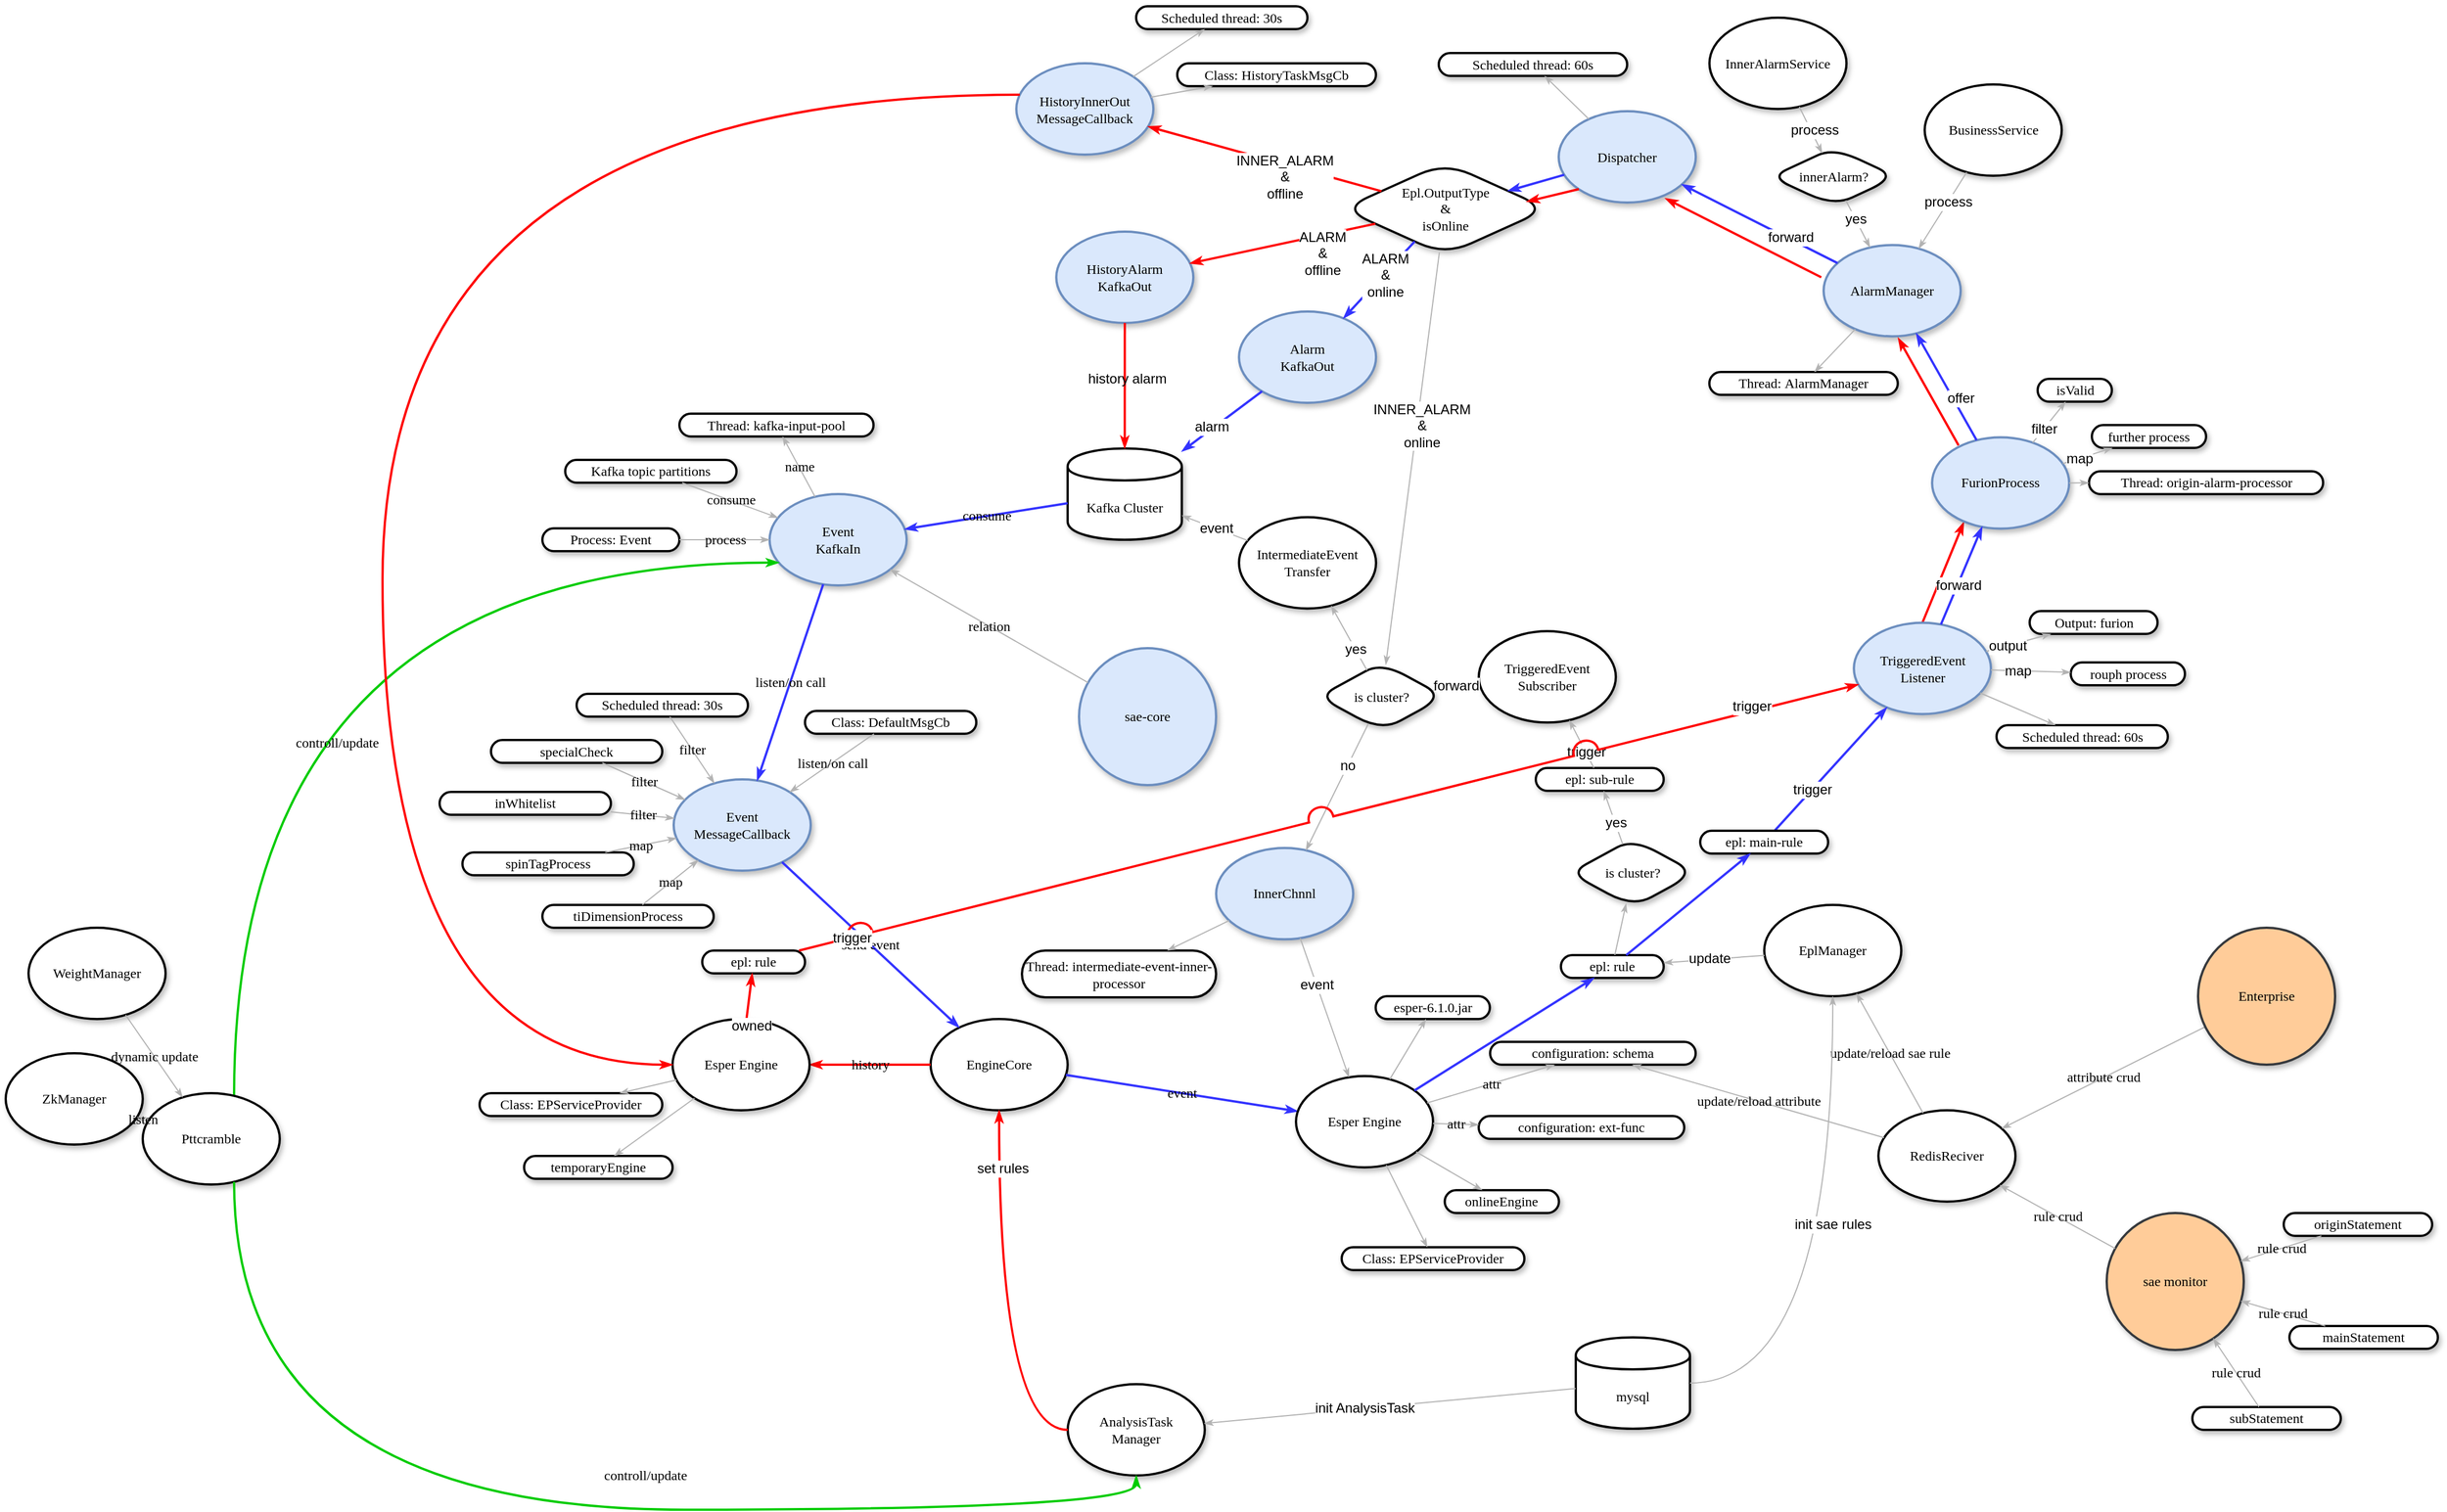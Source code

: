 <mxfile version="10.7.1" type="github"><diagram name="Page-1" id="ad52d381-51e7-2e0d-a935-2d0ddd2fd229"><mxGraphModel dx="2426" dy="1674" grid="1" gridSize="10" guides="1" tooltips="1" connect="1" arrows="1" fold="1" page="1" pageScale="1" pageWidth="1100" pageHeight="850" background="#ffffff" math="0" shadow="0"><root><mxCell id="0"/><mxCell id="1" parent="0"/><mxCell id="FRX23xA8G9VRm0x_-lBb-302" value="" style="edgeStyle=none;rounded=1;html=1;labelBackgroundColor=none;startArrow=none;startFill=0;startSize=5;endArrow=classicThin;endFill=1;endSize=5;jettySize=auto;orthogonalLoop=1;strokeColor=#FF0000;strokeWidth=2;fontFamily=Verdana;fontSize=12;fontColor=#000000;entryX=0.231;entryY=0.93;entryDx=0;entryDy=0;entryPerimeter=0;exitX=0.5;exitY=0;exitDx=0;exitDy=0;" edge="1" parent="1" source="FRX23xA8G9VRm0x_-lBb-90" target="FRX23xA8G9VRm0x_-lBb-179"><mxGeometry relative="1" as="geometry"><mxPoint x="1294.81" y="234.225" as="sourcePoint"/><mxPoint x="1330.944" y="148.76" as="targetPoint"/></mxGeometry></mxCell><mxCell id="2c924340bb9dbf6c-2" value="Event&lt;br&gt;KafkaIn" style="ellipse;whiteSpace=wrap;html=1;rounded=1;shadow=1;comic=0;labelBackgroundColor=none;strokeColor=#6c8ebf;strokeWidth=2;fillColor=#dae8fc;fontFamily=Verdana;fontSize=12;align=center;" parent="1" vertex="1"><mxGeometry x="259" y="110" width="120" height="80" as="geometry"/></mxCell><mxCell id="2c924340bb9dbf6c-4" value="sae-core&lt;br&gt;" style="ellipse;whiteSpace=wrap;html=1;rounded=1;shadow=1;comic=0;labelBackgroundColor=none;strokeColor=#6c8ebf;strokeWidth=2;fillColor=#dae8fc;fontFamily=Verdana;fontSize=12;align=center;" parent="1" vertex="1"><mxGeometry x="530" y="245" width="120" height="120" as="geometry"/></mxCell><mxCell id="2c924340bb9dbf6c-10" value="&lt;span&gt;Thread: kafka-input-pool&lt;/span&gt;" style="whiteSpace=wrap;html=1;rounded=1;shadow=1;comic=0;labelBackgroundColor=none;strokeColor=#000000;strokeWidth=2;fillColor=#FFFFFF;fontFamily=Verdana;fontSize=12;fontColor=#000000;align=center;arcSize=50;" parent="1" vertex="1"><mxGeometry x="180" y="39.5" width="170" height="20" as="geometry"/></mxCell><mxCell id="2c924340bb9dbf6c-27" value="name" style="edgeStyle=none;rounded=1;html=1;labelBackgroundColor=none;startArrow=none;startFill=0;startSize=5;endArrow=classicThin;endFill=1;endSize=5;jettySize=auto;orthogonalLoop=1;strokeColor=#B3B3B3;strokeWidth=1;fontFamily=Verdana;fontSize=12;fontColor=#000000;" parent="1" source="2c924340bb9dbf6c-2" target="2c924340bb9dbf6c-10" edge="1"><mxGeometry relative="1" as="geometry"/></mxCell><mxCell id="2c924340bb9dbf6c-28" value="controll/update" style="edgeStyle=orthogonalEdgeStyle;rounded=1;html=1;labelBackgroundColor=none;startArrow=none;startFill=0;startSize=5;endArrow=classicThin;endFill=1;endSize=5;jettySize=auto;orthogonalLoop=1;strokeColor=#00CC00;strokeWidth=2;fontFamily=Verdana;fontSize=12;fontColor=#000000;curved=1;" parent="1" source="FRX23xA8G9VRm0x_-lBb-3" target="2c924340bb9dbf6c-2" edge="1"><mxGeometry x="-0.345" y="-90" relative="1" as="geometry"><mxPoint x="407.5" y="80" as="targetPoint"/><Array as="points"><mxPoint x="-210" y="170"/></Array><mxPoint as="offset"/></mxGeometry></mxCell><mxCell id="2c924340bb9dbf6c-31" value="relation" style="edgeStyle=none;rounded=1;html=1;labelBackgroundColor=none;startArrow=none;startFill=0;startSize=5;endArrow=classicThin;endFill=1;endSize=5;jettySize=auto;orthogonalLoop=1;strokeColor=#B3B3B3;strokeWidth=1;fontFamily=Verdana;fontSize=12;fontColor=#000000;" parent="1" source="2c924340bb9dbf6c-4" target="2c924340bb9dbf6c-2" edge="1"><mxGeometry relative="1" as="geometry"/></mxCell><mxCell id="2c924340bb9dbf6c-55" value="&lt;span&gt;Kafka topic partitions&lt;/span&gt;" style="whiteSpace=wrap;html=1;rounded=1;shadow=1;comic=0;labelBackgroundColor=none;strokeColor=#000000;strokeWidth=2;fillColor=#FFFFFF;fontFamily=Verdana;fontSize=12;fontColor=#000000;align=center;arcSize=50;" parent="1" vertex="1"><mxGeometry x="80" y="80" width="150" height="20" as="geometry"/></mxCell><mxCell id="2c924340bb9dbf6c-61" value="consume" style="edgeStyle=none;rounded=1;html=1;labelBackgroundColor=none;startArrow=none;startFill=0;startSize=5;endArrow=classicThin;endFill=1;endSize=5;jettySize=auto;orthogonalLoop=1;strokeColor=#B3B3B3;strokeWidth=1;fontFamily=Verdana;fontSize=12;fontColor=#000000;" parent="1" source="2c924340bb9dbf6c-55" target="2c924340bb9dbf6c-2" edge="1"><mxGeometry relative="1" as="geometry"/></mxCell><mxCell id="FRX23xA8G9VRm0x_-lBb-1" value="Event&lt;br&gt;MessageCallback" style="ellipse;whiteSpace=wrap;html=1;rounded=1;shadow=1;comic=0;labelBackgroundColor=none;strokeColor=#6c8ebf;strokeWidth=2;fillColor=#dae8fc;fontFamily=Verdana;fontSize=12;align=center;" vertex="1" parent="1"><mxGeometry x="175" y="360" width="120" height="80" as="geometry"/></mxCell><mxCell id="FRX23xA8G9VRm0x_-lBb-3" value="Pttcramble" style="ellipse;whiteSpace=wrap;html=1;rounded=1;shadow=1;comic=0;labelBackgroundColor=none;strokeColor=#000000;strokeWidth=2;fillColor=#FFFFFF;fontFamily=Verdana;fontSize=12;fontColor=#000000;align=center;" vertex="1" parent="1"><mxGeometry x="-290" y="635" width="120" height="80" as="geometry"/></mxCell><mxCell id="FRX23xA8G9VRm0x_-lBb-4" value="WeightManager" style="ellipse;whiteSpace=wrap;html=1;rounded=1;shadow=1;comic=0;labelBackgroundColor=none;strokeColor=#000000;strokeWidth=2;fillColor=#FFFFFF;fontFamily=Verdana;fontSize=12;fontColor=#000000;align=center;" vertex="1" parent="1"><mxGeometry x="-390" y="490" width="120" height="80" as="geometry"/></mxCell><mxCell id="FRX23xA8G9VRm0x_-lBb-8" value="dynamic update" style="edgeStyle=none;rounded=1;html=1;labelBackgroundColor=none;startArrow=none;startFill=0;startSize=5;endArrow=classicThin;endFill=1;endSize=5;jettySize=auto;orthogonalLoop=1;strokeColor=#B3B3B3;strokeWidth=1;fontFamily=Verdana;fontSize=12;fontColor=#000000;" edge="1" parent="1" source="FRX23xA8G9VRm0x_-lBb-4" target="FRX23xA8G9VRm0x_-lBb-3"><mxGeometry relative="1" as="geometry"><mxPoint x="479.156" y="-5.69" as="sourcePoint"/><mxPoint x="360.87" y="125.7" as="targetPoint"/></mxGeometry></mxCell><mxCell id="FRX23xA8G9VRm0x_-lBb-10" value="Kafka Cluster" style="shape=cylinder;whiteSpace=wrap;html=1;boundedLbl=1;backgroundOutline=1;rounded=1;shadow=1;fontFamily=Verdana;strokeWidth=2;fillColor=#FFFFFF;labelBackgroundColor=none;" vertex="1" parent="1"><mxGeometry x="520" y="70" width="100" height="80" as="geometry"/></mxCell><mxCell id="FRX23xA8G9VRm0x_-lBb-11" value="listen/on call" style="edgeStyle=none;rounded=1;html=1;labelBackgroundColor=none;startArrow=none;startFill=0;startSize=5;endArrow=classicThin;endFill=1;endSize=5;jettySize=auto;orthogonalLoop=1;strokeColor=#3333FF;strokeWidth=2;fontFamily=Verdana;fontSize=12;fontColor=#000000;" edge="1" parent="1" source="2c924340bb9dbf6c-2" target="FRX23xA8G9VRm0x_-lBb-1"><mxGeometry relative="1" as="geometry"><mxPoint x="479.13" y="-5.7" as="sourcePoint"/><mxPoint x="360.87" y="125.7" as="targetPoint"/></mxGeometry></mxCell><mxCell id="FRX23xA8G9VRm0x_-lBb-12" value="&lt;span&gt;Process: Event&lt;/span&gt;" style="whiteSpace=wrap;html=1;rounded=1;shadow=1;comic=0;labelBackgroundColor=none;strokeColor=#000000;strokeWidth=2;fillColor=#FFFFFF;fontFamily=Verdana;fontSize=12;fontColor=#000000;align=center;arcSize=50;" vertex="1" parent="1"><mxGeometry x="60" y="140" width="120" height="20" as="geometry"/></mxCell><mxCell id="FRX23xA8G9VRm0x_-lBb-13" value="process" style="edgeStyle=none;rounded=1;html=1;labelBackgroundColor=none;startArrow=none;startFill=0;startSize=5;endArrow=classicThin;endFill=1;endSize=5;jettySize=auto;orthogonalLoop=1;strokeColor=#B3B3B3;strokeWidth=1;fontFamily=Verdana;fontSize=12;fontColor=#000000;" edge="1" parent="1" source="FRX23xA8G9VRm0x_-lBb-12" target="2c924340bb9dbf6c-2"><mxGeometry relative="1" as="geometry"><mxPoint x="211.875" y="90" as="sourcePoint"/><mxPoint x="285.155" y="133.425" as="targetPoint"/></mxGeometry></mxCell><mxCell id="FRX23xA8G9VRm0x_-lBb-16" value="AnalysisTask&lt;br&gt;Manager" style="ellipse;whiteSpace=wrap;html=1;rounded=1;shadow=1;comic=0;labelBackgroundColor=none;strokeColor=#000000;strokeWidth=2;fillColor=#FFFFFF;fontFamily=Verdana;fontSize=12;fontColor=#000000;align=center;" vertex="1" parent="1"><mxGeometry x="520.086" y="890" width="120" height="80" as="geometry"/></mxCell><mxCell id="FRX23xA8G9VRm0x_-lBb-17" value="consume" style="edgeStyle=none;rounded=1;html=1;labelBackgroundColor=none;startArrow=none;startFill=0;startSize=5;endArrow=classicThin;endFill=1;endSize=5;jettySize=auto;orthogonalLoop=1;strokeColor=#3333FF;strokeWidth=2;fontFamily=Verdana;fontSize=12;fontColor=#000000;" edge="1" parent="1" source="FRX23xA8G9VRm0x_-lBb-10" target="2c924340bb9dbf6c-2"><mxGeometry relative="1" as="geometry"><mxPoint x="175.854" y="110.0" as="sourcePoint"/><mxPoint x="276.062" y="142.479" as="targetPoint"/></mxGeometry></mxCell><mxCell id="FRX23xA8G9VRm0x_-lBb-18" value="ZkManager" style="ellipse;whiteSpace=wrap;html=1;rounded=1;shadow=1;comic=0;labelBackgroundColor=none;strokeColor=#000000;strokeWidth=2;fillColor=#FFFFFF;fontFamily=Verdana;fontSize=12;fontColor=#000000;align=center;" vertex="1" parent="1"><mxGeometry x="-410" y="600" width="120" height="80" as="geometry"/></mxCell><mxCell id="FRX23xA8G9VRm0x_-lBb-19" value="listen" style="edgeStyle=none;rounded=1;html=1;labelBackgroundColor=none;startArrow=none;startFill=0;startSize=5;endArrow=classicThin;endFill=1;endSize=5;jettySize=auto;orthogonalLoop=1;strokeColor=#B3B3B3;strokeWidth=1;fontFamily=Verdana;fontSize=12;fontColor=#000000;" edge="1" parent="1" source="FRX23xA8G9VRm0x_-lBb-3" target="FRX23xA8G9VRm0x_-lBb-18"><mxGeometry relative="1" as="geometry"><mxPoint x="424.859" y="-137.443" as="sourcePoint"/><mxPoint x="515.138" y="-52.555" as="targetPoint"/></mxGeometry></mxCell><mxCell id="FRX23xA8G9VRm0x_-lBb-22" value="Class:&amp;nbsp;&lt;span&gt;DefaultMsgCb&lt;/span&gt;" style="whiteSpace=wrap;html=1;rounded=1;shadow=1;comic=0;labelBackgroundColor=none;strokeColor=#000000;strokeWidth=2;fillColor=#FFFFFF;fontFamily=Verdana;fontSize=12;fontColor=#000000;align=center;arcSize=50;" vertex="1" parent="1"><mxGeometry x="290" y="300" width="150" height="20" as="geometry"/></mxCell><mxCell id="FRX23xA8G9VRm0x_-lBb-23" value="listen/on call" style="edgeStyle=none;rounded=1;html=1;labelBackgroundColor=none;startArrow=none;startFill=0;startSize=5;endArrow=classicThin;endFill=1;endSize=5;jettySize=auto;orthogonalLoop=1;strokeColor=#B3B3B3;strokeWidth=1;fontFamily=Verdana;fontSize=12;fontColor=#000000;" edge="1" parent="1" source="FRX23xA8G9VRm0x_-lBb-22" target="FRX23xA8G9VRm0x_-lBb-1"><mxGeometry relative="1" as="geometry"><mxPoint x="322.349" y="199.673" as="sourcePoint"/><mxPoint x="302.713" y="300.332" as="targetPoint"/></mxGeometry></mxCell><mxCell id="FRX23xA8G9VRm0x_-lBb-25" value="EngineCore" style="ellipse;whiteSpace=wrap;html=1;rounded=1;shadow=1;comic=0;labelBackgroundColor=none;strokeColor=#000000;strokeWidth=2;fillColor=#FFFFFF;fontFamily=Verdana;fontSize=12;fontColor=#000000;align=center;" vertex="1" parent="1"><mxGeometry x="400" y="570" width="120" height="80" as="geometry"/></mxCell><mxCell id="FRX23xA8G9VRm0x_-lBb-26" value="specialCheck&lt;br&gt;" style="whiteSpace=wrap;html=1;rounded=1;shadow=1;comic=0;labelBackgroundColor=none;strokeColor=#000000;strokeWidth=2;fillColor=#FFFFFF;fontFamily=Verdana;fontSize=12;fontColor=#000000;align=center;arcSize=50;" vertex="1" parent="1"><mxGeometry x="15" y="325.5" width="150" height="20" as="geometry"/></mxCell><mxCell id="FRX23xA8G9VRm0x_-lBb-27" value="filter" style="edgeStyle=none;rounded=1;html=1;labelBackgroundColor=none;startArrow=none;startFill=0;startSize=5;endArrow=classicThin;endFill=1;endSize=5;jettySize=auto;orthogonalLoop=1;strokeColor=#B3B3B3;strokeWidth=1;fontFamily=Verdana;fontSize=12;fontColor=#000000;" edge="1" parent="1" source="FRX23xA8G9VRm0x_-lBb-26" target="FRX23xA8G9VRm0x_-lBb-1"><mxGeometry relative="1" as="geometry"><mxPoint x="133.947" y="425" as="sourcePoint"/><mxPoint x="247.957" y="364.828" as="targetPoint"/></mxGeometry></mxCell><mxCell id="FRX23xA8G9VRm0x_-lBb-29" value="inWhitelist&lt;br&gt;" style="whiteSpace=wrap;html=1;rounded=1;shadow=1;comic=0;labelBackgroundColor=none;strokeColor=#000000;strokeWidth=2;fillColor=#FFFFFF;fontFamily=Verdana;fontSize=12;fontColor=#000000;align=center;arcSize=50;" vertex="1" parent="1"><mxGeometry x="-30" y="371" width="150" height="20" as="geometry"/></mxCell><mxCell id="FRX23xA8G9VRm0x_-lBb-30" value="filter" style="edgeStyle=none;rounded=1;html=1;labelBackgroundColor=none;startArrow=none;startFill=0;startSize=5;endArrow=classicThin;endFill=1;endSize=5;jettySize=auto;orthogonalLoop=1;strokeColor=#B3B3B3;strokeWidth=1;fontFamily=Verdana;fontSize=12;fontColor=#000000;" edge="1" parent="1" source="FRX23xA8G9VRm0x_-lBb-29" target="FRX23xA8G9VRm0x_-lBb-1"><mxGeometry relative="1" as="geometry"><mxPoint x="141.0" y="345" as="sourcePoint"/><mxPoint x="201.228" y="382.642" as="targetPoint"/></mxGeometry></mxCell><mxCell id="FRX23xA8G9VRm0x_-lBb-31" value="spinTagProcess&lt;br&gt;" style="whiteSpace=wrap;html=1;rounded=1;shadow=1;comic=0;labelBackgroundColor=none;strokeColor=#000000;strokeWidth=2;fillColor=#FFFFFF;fontFamily=Verdana;fontSize=12;fontColor=#000000;align=center;arcSize=50;" vertex="1" parent="1"><mxGeometry x="-10" y="424" width="150" height="20" as="geometry"/></mxCell><mxCell id="FRX23xA8G9VRm0x_-lBb-32" value="map" style="edgeStyle=none;rounded=1;html=1;labelBackgroundColor=none;startArrow=none;startFill=0;startSize=5;endArrow=classicThin;endFill=1;endSize=5;jettySize=auto;orthogonalLoop=1;strokeColor=#B3B3B3;strokeWidth=1;fontFamily=Verdana;fontSize=12;fontColor=#000000;" edge="1" parent="1" source="FRX23xA8G9VRm0x_-lBb-31" target="FRX23xA8G9VRm0x_-lBb-1"><mxGeometry relative="1" as="geometry"><mxPoint x="140" y="404.167" as="sourcePoint"/><mxPoint x="185.207" y="406.678" as="targetPoint"/></mxGeometry></mxCell><mxCell id="FRX23xA8G9VRm0x_-lBb-33" value="tiDimensionProcess&lt;br&gt;" style="whiteSpace=wrap;html=1;rounded=1;shadow=1;comic=0;labelBackgroundColor=none;strokeColor=#000000;strokeWidth=2;fillColor=#FFFFFF;fontFamily=Verdana;fontSize=12;fontColor=#000000;align=center;arcSize=50;" vertex="1" parent="1"><mxGeometry x="60" y="470" width="150" height="20" as="geometry"/></mxCell><mxCell id="FRX23xA8G9VRm0x_-lBb-34" value="map" style="edgeStyle=none;rounded=1;html=1;labelBackgroundColor=none;startArrow=none;startFill=0;startSize=5;endArrow=classicThin;endFill=1;endSize=5;jettySize=auto;orthogonalLoop=1;strokeColor=#B3B3B3;strokeWidth=1;fontFamily=Verdana;fontSize=12;fontColor=#000000;" edge="1" parent="1" source="FRX23xA8G9VRm0x_-lBb-33" target="FRX23xA8G9VRm0x_-lBb-1"><mxGeometry relative="1" as="geometry"><mxPoint x="107.418" y="470" as="sourcePoint"/><mxPoint x="194.776" y="431.884" as="targetPoint"/></mxGeometry></mxCell><mxCell id="FRX23xA8G9VRm0x_-lBb-35" value="send event" style="edgeStyle=none;rounded=1;html=1;labelBackgroundColor=none;startArrow=none;startFill=0;startSize=5;endArrow=classicThin;endFill=1;endSize=5;jettySize=auto;orthogonalLoop=1;strokeColor=#3333FF;strokeWidth=2;fontFamily=Verdana;fontSize=12;fontColor=#000000;" edge="1" parent="1" source="FRX23xA8G9VRm0x_-lBb-1" target="FRX23xA8G9VRm0x_-lBb-25"><mxGeometry relative="1" as="geometry"><mxPoint x="316.7" y="199.005" as="sourcePoint"/><mxPoint x="258.255" y="370.988" as="targetPoint"/></mxGeometry></mxCell><mxCell id="FRX23xA8G9VRm0x_-lBb-41" value="event" style="edgeStyle=none;rounded=1;html=1;labelBackgroundColor=none;startArrow=none;startFill=0;startSize=5;endArrow=classicThin;endFill=1;endSize=5;jettySize=auto;orthogonalLoop=1;strokeColor=#3333FF;strokeWidth=2;fontFamily=Verdana;fontSize=12;fontColor=#000000;" edge="1" parent="1" source="FRX23xA8G9VRm0x_-lBb-25" target="FRX23xA8G9VRm0x_-lBb-47"><mxGeometry relative="1" as="geometry"><mxPoint x="285.409" y="439.568" as="sourcePoint"/><mxPoint x="313.125" y="620" as="targetPoint"/></mxGeometry></mxCell><mxCell id="FRX23xA8G9VRm0x_-lBb-43" value="history" style="edgeStyle=none;rounded=1;html=1;labelBackgroundColor=none;startArrow=none;startFill=0;startSize=5;endArrow=classicThin;endFill=1;endSize=5;jettySize=auto;orthogonalLoop=1;strokeColor=#FF0000;strokeWidth=2;fontFamily=Verdana;fontSize=12;fontColor=#000000;" edge="1" parent="1" source="FRX23xA8G9VRm0x_-lBb-25" target="FRX23xA8G9VRm0x_-lBb-54"><mxGeometry relative="1" as="geometry"><mxPoint x="412.959" y="591.467" as="sourcePoint"/><mxPoint x="331.818" y="660" as="targetPoint"/></mxGeometry></mxCell><mxCell id="FRX23xA8G9VRm0x_-lBb-47" value="Esper Engine" style="ellipse;whiteSpace=wrap;html=1;rounded=1;shadow=1;comic=0;labelBackgroundColor=none;strokeColor=#000000;strokeWidth=2;fillColor=#FFFFFF;fontFamily=Verdana;fontSize=12;fontColor=#000000;align=center;" vertex="1" parent="1"><mxGeometry x="720" y="620" width="120" height="80" as="geometry"/></mxCell><mxCell id="FRX23xA8G9VRm0x_-lBb-48" value="Class:&amp;nbsp;&lt;span&gt;EPServiceProvider&lt;/span&gt;" style="whiteSpace=wrap;html=1;rounded=1;shadow=1;comic=0;labelBackgroundColor=none;strokeColor=#000000;strokeWidth=2;fillColor=#FFFFFF;fontFamily=Verdana;fontSize=12;fontColor=#000000;align=center;arcSize=50;" vertex="1" parent="1"><mxGeometry x="760" y="770" width="160" height="20" as="geometry"/></mxCell><mxCell id="FRX23xA8G9VRm0x_-lBb-49" value="onlineEngine&lt;br&gt;" style="whiteSpace=wrap;html=1;rounded=1;shadow=1;comic=0;labelBackgroundColor=none;strokeColor=#000000;strokeWidth=2;fillColor=#FFFFFF;fontFamily=Verdana;fontSize=12;fontColor=#000000;align=center;arcSize=50;" vertex="1" parent="1"><mxGeometry x="850.265" y="720" width="100" height="20" as="geometry"/></mxCell><mxCell id="FRX23xA8G9VRm0x_-lBb-50" value="" style="edgeStyle=none;rounded=1;html=1;labelBackgroundColor=none;startArrow=none;startFill=0;startSize=5;endArrow=classicThin;endFill=1;endSize=5;jettySize=auto;orthogonalLoop=1;strokeColor=#B3B3B3;strokeWidth=1;fontFamily=Verdana;fontSize=12;fontColor=#000000;" edge="1" parent="1" source="FRX23xA8G9VRm0x_-lBb-47" target="FRX23xA8G9VRm0x_-lBb-49"><mxGeometry relative="1" as="geometry"><mxPoint x="423.868" y="596.007" as="sourcePoint"/><mxPoint x="331.085" y="723.978" as="targetPoint"/></mxGeometry></mxCell><mxCell id="FRX23xA8G9VRm0x_-lBb-51" value="" style="edgeStyle=none;rounded=1;html=1;labelBackgroundColor=none;startArrow=none;startFill=0;startSize=5;endArrow=classicThin;endFill=1;endSize=5;jettySize=auto;orthogonalLoop=1;strokeColor=#B3B3B3;strokeWidth=1;fontFamily=Verdana;fontSize=12;fontColor=#000000;" edge="1" parent="1" source="FRX23xA8G9VRm0x_-lBb-47" target="FRX23xA8G9VRm0x_-lBb-48"><mxGeometry relative="1" as="geometry"><mxPoint x="246.791" y="750.299" as="sourcePoint"/><mxPoint x="185" y="740" as="targetPoint"/></mxGeometry></mxCell><mxCell id="FRX23xA8G9VRm0x_-lBb-54" value="Esper Engine" style="ellipse;whiteSpace=wrap;html=1;rounded=1;shadow=1;comic=0;labelBackgroundColor=none;strokeColor=#000000;strokeWidth=2;fillColor=#FFFFFF;fontFamily=Verdana;fontSize=12;fontColor=#000000;align=center;" vertex="1" parent="1"><mxGeometry x="174" y="570" width="120" height="80" as="geometry"/></mxCell><mxCell id="FRX23xA8G9VRm0x_-lBb-55" value="&lt;span&gt;configuration: ext-func&lt;/span&gt;" style="whiteSpace=wrap;html=1;rounded=1;shadow=1;comic=0;labelBackgroundColor=none;strokeColor=#000000;strokeWidth=2;fillColor=#FFFFFF;fontFamily=Verdana;fontSize=12;fontColor=#000000;align=center;arcSize=50;" vertex="1" parent="1"><mxGeometry x="880" y="655" width="180" height="20" as="geometry"/></mxCell><mxCell id="FRX23xA8G9VRm0x_-lBb-56" value="attr" style="edgeStyle=none;rounded=1;html=1;labelBackgroundColor=none;startArrow=none;startFill=0;startSize=5;endArrow=classicThin;endFill=1;endSize=5;jettySize=auto;orthogonalLoop=1;strokeColor=#B3B3B3;strokeWidth=1;fontFamily=Verdana;fontSize=12;fontColor=#000000;" edge="1" parent="1" source="FRX23xA8G9VRm0x_-lBb-47" target="FRX23xA8G9VRm0x_-lBb-55"><mxGeometry relative="1" as="geometry"><mxPoint x="247.1" y="749.511" as="sourcePoint"/><mxPoint x="190" y="739.091" as="targetPoint"/></mxGeometry></mxCell><mxCell id="FRX23xA8G9VRm0x_-lBb-62" value="&lt;span&gt;configuration: schema&lt;/span&gt;" style="whiteSpace=wrap;html=1;rounded=1;shadow=1;comic=0;labelBackgroundColor=none;strokeColor=#000000;strokeWidth=2;fillColor=#FFFFFF;fontFamily=Verdana;fontSize=12;fontColor=#000000;align=center;arcSize=50;" vertex="1" parent="1"><mxGeometry x="890" y="590" width="180" height="20" as="geometry"/></mxCell><mxCell id="FRX23xA8G9VRm0x_-lBb-63" value="attr" style="edgeStyle=none;rounded=1;html=1;labelBackgroundColor=none;startArrow=none;startFill=0;startSize=5;endArrow=classicThin;endFill=1;endSize=5;jettySize=auto;orthogonalLoop=1;strokeColor=#B3B3B3;strokeWidth=1;fontFamily=Verdana;fontSize=12;fontColor=#000000;" edge="1" parent="1" source="FRX23xA8G9VRm0x_-lBb-47" target="FRX23xA8G9VRm0x_-lBb-62"><mxGeometry relative="1" as="geometry"><mxPoint x="246.398" y="768.583" as="sourcePoint"/><mxPoint x="168.333" y="780" as="targetPoint"/></mxGeometry></mxCell><mxCell id="FRX23xA8G9VRm0x_-lBb-64" value="RedisReciver" style="ellipse;whiteSpace=wrap;html=1;rounded=1;shadow=1;comic=0;labelBackgroundColor=none;strokeColor=#000000;strokeWidth=2;fillColor=#FFFFFF;fontFamily=Verdana;fontSize=12;fontColor=#000000;align=center;" vertex="1" parent="1"><mxGeometry x="1230.059" y="650" width="120" height="80" as="geometry"/></mxCell><mxCell id="FRX23xA8G9VRm0x_-lBb-66" value="update/reload attribute" style="edgeStyle=none;rounded=1;html=1;labelBackgroundColor=none;startArrow=none;startFill=0;startSize=5;endArrow=classicThin;endFill=1;endSize=5;jettySize=auto;orthogonalLoop=1;strokeColor=#B3B3B3;strokeWidth=1;fontFamily=Verdana;fontSize=12;fontColor=#000000;" edge="1" parent="1" source="FRX23xA8G9VRm0x_-lBb-64" target="FRX23xA8G9VRm0x_-lBb-62"><mxGeometry relative="1" as="geometry"><mxPoint x="261.756" y="787.729" as="sourcePoint"/><mxPoint x="195.625" y="830" as="targetPoint"/></mxGeometry></mxCell><mxCell id="FRX23xA8G9VRm0x_-lBb-68" value="temporaryEngine&lt;br&gt;" style="whiteSpace=wrap;html=1;rounded=1;shadow=1;comic=0;labelBackgroundColor=none;strokeColor=#000000;strokeWidth=2;fillColor=#FFFFFF;fontFamily=Verdana;fontSize=12;fontColor=#000000;align=center;arcSize=50;" vertex="1" parent="1"><mxGeometry x="44" y="690" width="130" height="20" as="geometry"/></mxCell><mxCell id="FRX23xA8G9VRm0x_-lBb-71" value="" style="edgeStyle=none;rounded=1;html=1;labelBackgroundColor=none;startArrow=none;startFill=0;startSize=5;endArrow=classicThin;endFill=1;endSize=5;jettySize=auto;orthogonalLoop=1;strokeColor=#B3B3B3;strokeWidth=1;fontFamily=Verdana;fontSize=12;fontColor=#000000;" edge="1" parent="1" source="FRX23xA8G9VRm0x_-lBb-54" target="FRX23xA8G9VRm0x_-lBb-68"><mxGeometry relative="1" as="geometry"><mxPoint x="367.1" y="689.511" as="sourcePoint"/><mxPoint x="310" y="679.091" as="targetPoint"/></mxGeometry></mxCell><mxCell id="FRX23xA8G9VRm0x_-lBb-72" value="Class:&amp;nbsp;&lt;span&gt;EPServiceProvider&lt;/span&gt;" style="whiteSpace=wrap;html=1;rounded=1;shadow=1;comic=0;labelBackgroundColor=none;strokeColor=#000000;strokeWidth=2;fillColor=#FFFFFF;fontFamily=Verdana;fontSize=12;fontColor=#000000;align=center;arcSize=50;" vertex="1" parent="1"><mxGeometry x="5" y="635" width="160" height="20" as="geometry"/></mxCell><mxCell id="FRX23xA8G9VRm0x_-lBb-73" value="" style="edgeStyle=none;rounded=1;html=1;labelBackgroundColor=none;startArrow=none;startFill=0;startSize=5;endArrow=classicThin;endFill=1;endSize=5;jettySize=auto;orthogonalLoop=1;strokeColor=#B3B3B3;strokeWidth=1;fontFamily=Verdana;fontSize=12;fontColor=#000000;" edge="1" parent="1" source="FRX23xA8G9VRm0x_-lBb-54" target="FRX23xA8G9VRm0x_-lBb-72"><mxGeometry relative="1" as="geometry"><mxPoint x="390.384" y="667.328" as="sourcePoint"/><mxPoint x="350.625" y="630" as="targetPoint"/></mxGeometry></mxCell><mxCell id="FRX23xA8G9VRm0x_-lBb-76" value="attribute crud" style="edgeStyle=none;rounded=1;html=1;labelBackgroundColor=none;startArrow=none;startFill=0;startSize=5;endArrow=classicThin;endFill=1;endSize=5;jettySize=auto;orthogonalLoop=1;strokeColor=#B3B3B3;strokeWidth=1;fontFamily=Verdana;fontSize=12;fontColor=#000000;" edge="1" parent="1" source="FRX23xA8G9VRm0x_-lBb-77" target="FRX23xA8G9VRm0x_-lBb-64"><mxGeometry relative="1" as="geometry"><mxPoint x="385.544" y="903.207" as="sourcePoint"/><mxPoint x="212.5" y="850" as="targetPoint"/></mxGeometry></mxCell><mxCell id="FRX23xA8G9VRm0x_-lBb-77" value="Enterprise&lt;br&gt;" style="ellipse;whiteSpace=wrap;html=1;rounded=1;shadow=1;comic=0;labelBackgroundColor=none;strokeColor=#36393d;strokeWidth=2;fillColor=#ffcc99;fontFamily=Verdana;fontSize=12;align=center;" vertex="1" parent="1"><mxGeometry x="1510" y="490" width="120" height="120" as="geometry"/></mxCell><mxCell id="FRX23xA8G9VRm0x_-lBb-78" value="&lt;span&gt;epl: rule&lt;/span&gt;" style="whiteSpace=wrap;html=1;rounded=1;shadow=1;comic=0;labelBackgroundColor=none;strokeColor=#000000;strokeWidth=2;fillColor=#FFFFFF;fontFamily=Verdana;fontSize=12;fontColor=#000000;align=center;arcSize=50;" vertex="1" parent="1"><mxGeometry x="952" y="514" width="90" height="20" as="geometry"/></mxCell><mxCell id="FRX23xA8G9VRm0x_-lBb-79" value="" style="edgeStyle=none;rounded=1;html=1;labelBackgroundColor=none;startArrow=none;startFill=0;startSize=5;endArrow=classicThin;endFill=1;endSize=5;jettySize=auto;orthogonalLoop=1;strokeColor=#3333FF;strokeWidth=2;fontFamily=Verdana;fontSize=12;fontColor=#000000;" edge="1" parent="1" source="FRX23xA8G9VRm0x_-lBb-47" target="FRX23xA8G9VRm0x_-lBb-78"><mxGeometry relative="1" as="geometry"><mxPoint x="247.09" y="749.534" as="sourcePoint"/><mxPoint x="190" y="739.091" as="targetPoint"/></mxGeometry></mxCell><mxCell id="FRX23xA8G9VRm0x_-lBb-80" value="EplManager" style="ellipse;whiteSpace=wrap;html=1;rounded=1;shadow=1;comic=0;labelBackgroundColor=none;strokeColor=#000000;strokeWidth=2;fillColor=#FFFFFF;fontFamily=Verdana;fontSize=12;fontColor=#000000;align=center;" vertex="1" parent="1"><mxGeometry x="1130.086" y="470" width="120" height="80" as="geometry"/></mxCell><mxCell id="FRX23xA8G9VRm0x_-lBb-81" value="update/reload sae rule" style="edgeStyle=none;rounded=1;html=1;labelBackgroundColor=none;startArrow=none;startFill=0;startSize=5;endArrow=classicThin;endFill=1;endSize=5;jettySize=auto;orthogonalLoop=1;strokeColor=#B3B3B3;strokeWidth=1;fontFamily=Verdana;fontSize=12;fontColor=#000000;" edge="1" parent="1" source="FRX23xA8G9VRm0x_-lBb-64" target="FRX23xA8G9VRm0x_-lBb-80"><mxGeometry relative="1" as="geometry"><mxPoint x="313.412" y="970.689" as="sourcePoint"/><mxPoint x="287.821" y="880" as="targetPoint"/></mxGeometry></mxCell><mxCell id="FRX23xA8G9VRm0x_-lBb-82" value="" style="edgeStyle=none;rounded=1;html=1;labelBackgroundColor=none;startArrow=none;startFill=0;startSize=5;endArrow=classicThin;endFill=1;endSize=5;jettySize=auto;orthogonalLoop=1;strokeColor=#B3B3B3;strokeWidth=1;fontFamily=Verdana;fontSize=12;fontColor=#000000;" edge="1" parent="1" source="FRX23xA8G9VRm0x_-lBb-80" target="FRX23xA8G9VRm0x_-lBb-78"><mxGeometry relative="1" as="geometry"><mxPoint x="257.639" y="784.558" as="sourcePoint"/><mxPoint x="169.375" y="830" as="targetPoint"/></mxGeometry></mxCell><mxCell id="FRX23xA8G9VRm0x_-lBb-99" value="update" style="text;html=1;resizable=0;points=[];align=center;verticalAlign=middle;labelBackgroundColor=#ffffff;fontSize=12;" vertex="1" connectable="0" parent="FRX23xA8G9VRm0x_-lBb-82"><mxGeometry x="0.101" y="-1" relative="1" as="geometry"><mxPoint as="offset"/></mxGeometry></mxCell><mxCell id="FRX23xA8G9VRm0x_-lBb-83" value="mysql" style="shape=cylinder;whiteSpace=wrap;html=1;boundedLbl=1;backgroundOutline=1;rounded=1;shadow=1;fontFamily=Verdana;strokeWidth=2;fillColor=#FFFFFF;labelBackgroundColor=none;" vertex="1" parent="1"><mxGeometry x="965" y="849" width="100" height="80" as="geometry"/></mxCell><mxCell id="FRX23xA8G9VRm0x_-lBb-84" value="" style="edgeStyle=orthogonalEdgeStyle;rounded=1;html=1;labelBackgroundColor=none;startArrow=none;startFill=0;startSize=5;endArrow=classicThin;endFill=1;endSize=5;jettySize=auto;orthogonalLoop=1;strokeColor=#B3B3B3;strokeWidth=1;fontFamily=Verdana;fontSize=12;fontColor=#000000;jumpStyle=arc;jumpSize=20;curved=1;" edge="1" parent="1" source="FRX23xA8G9VRm0x_-lBb-83" target="FRX23xA8G9VRm0x_-lBb-80"><mxGeometry relative="1" as="geometry"><mxPoint x="89.318" y="909.735" as="sourcePoint"/><mxPoint x="167.009" y="850" as="targetPoint"/></mxGeometry></mxCell><mxCell id="FRX23xA8G9VRm0x_-lBb-86" value="init sae rules" style="text;html=1;resizable=0;points=[];align=center;verticalAlign=middle;labelBackgroundColor=#ffffff;fontSize=12;" vertex="1" connectable="0" parent="FRX23xA8G9VRm0x_-lBb-84"><mxGeometry x="0.139" relative="1" as="geometry"><mxPoint as="offset"/></mxGeometry></mxCell><mxCell id="FRX23xA8G9VRm0x_-lBb-90" value="TriggeredEvent&lt;br&gt;Listener" style="ellipse;whiteSpace=wrap;html=1;rounded=1;shadow=1;comic=0;labelBackgroundColor=none;strokeColor=#6c8ebf;strokeWidth=2;fillColor=#dae8fc;fontFamily=Verdana;fontSize=12;align=center;" vertex="1" parent="1"><mxGeometry x="1208.586" y="222.735" width="120" height="80" as="geometry"/></mxCell><mxCell id="FRX23xA8G9VRm0x_-lBb-96" value="" style="edgeStyle=none;rounded=1;html=1;labelBackgroundColor=none;startArrow=none;startFill=0;startSize=5;endArrow=classicThin;endFill=1;endSize=5;jettySize=auto;orthogonalLoop=1;strokeColor=#3333FF;strokeWidth=2;fontFamily=Verdana;fontSize=12;fontColor=#000000;" edge="1" parent="1" source="FRX23xA8G9VRm0x_-lBb-100" target="FRX23xA8G9VRm0x_-lBb-90"><mxGeometry relative="1" as="geometry"><mxPoint x="407.205" y="991.975" as="sourcePoint"/><mxPoint x="460.07" y="885" as="targetPoint"/></mxGeometry></mxCell><mxCell id="FRX23xA8G9VRm0x_-lBb-97" value="trigger" style="text;html=1;resizable=0;points=[];align=center;verticalAlign=middle;labelBackgroundColor=#ffffff;fontSize=12;" vertex="1" connectable="0" parent="FRX23xA8G9VRm0x_-lBb-96"><mxGeometry x="-0.338" relative="1" as="geometry"><mxPoint as="offset"/></mxGeometry></mxCell><mxCell id="FRX23xA8G9VRm0x_-lBb-100" value="&lt;span&gt;epl: main-rule&lt;/span&gt;" style="whiteSpace=wrap;html=1;rounded=1;shadow=1;comic=0;labelBackgroundColor=none;strokeColor=#000000;strokeWidth=2;fillColor=#FFFFFF;fontFamily=Verdana;fontSize=12;fontColor=#000000;align=center;arcSize=50;" vertex="1" parent="1"><mxGeometry x="1074" y="405.029" width="112" height="20" as="geometry"/></mxCell><mxCell id="FRX23xA8G9VRm0x_-lBb-101" value="&lt;span&gt;epl: sub-rule&lt;/span&gt;" style="whiteSpace=wrap;html=1;rounded=1;shadow=1;comic=0;labelBackgroundColor=none;strokeColor=#000000;strokeWidth=2;fillColor=#FFFFFF;fontFamily=Verdana;fontSize=12;fontColor=#000000;align=center;arcSize=50;" vertex="1" parent="1"><mxGeometry x="930" y="350" width="112" height="20" as="geometry"/></mxCell><mxCell id="FRX23xA8G9VRm0x_-lBb-102" value="is cluster?" style="rhombus;whiteSpace=wrap;html=1;fillColor=#FFFFFF;fontSize=12;rounded=1;shadow=1;fontFamily=Verdana;strokeWidth=2;labelBackgroundColor=none;arcSize=50;" vertex="1" parent="1"><mxGeometry x="960" y="412" width="110" height="60" as="geometry"/></mxCell><mxCell id="FRX23xA8G9VRm0x_-lBb-105" value="" style="edgeStyle=none;rounded=1;html=1;labelBackgroundColor=none;startArrow=none;startFill=0;startSize=5;endArrow=classicThin;endFill=1;endSize=5;jettySize=auto;orthogonalLoop=1;strokeColor=#3333FF;strokeWidth=2;fontFamily=Verdana;fontSize=12;fontColor=#000000;" edge="1" parent="1" source="FRX23xA8G9VRm0x_-lBb-78" target="FRX23xA8G9VRm0x_-lBb-100"><mxGeometry relative="1" as="geometry"><mxPoint x="345.764" y="789.35" as="sourcePoint"/><mxPoint x="451.087" y="865" as="targetPoint"/></mxGeometry></mxCell><mxCell id="FRX23xA8G9VRm0x_-lBb-106" value="" style="edgeStyle=none;rounded=1;html=1;labelBackgroundColor=none;startArrow=none;startFill=0;startSize=5;endArrow=classicThin;endFill=1;endSize=5;jettySize=auto;orthogonalLoop=1;strokeColor=#B3B3B3;strokeWidth=1;fontFamily=Verdana;fontSize=12;fontColor=#000000;" edge="1" parent="1" source="FRX23xA8G9VRm0x_-lBb-78" target="FRX23xA8G9VRm0x_-lBb-102"><mxGeometry relative="1" as="geometry"><mxPoint x="345.796" y="789.331" as="sourcePoint"/><mxPoint x="451.087" y="865" as="targetPoint"/></mxGeometry></mxCell><mxCell id="FRX23xA8G9VRm0x_-lBb-107" value="" style="edgeStyle=none;rounded=1;html=1;labelBackgroundColor=none;startArrow=none;startFill=0;startSize=5;endArrow=classicThin;endFill=1;endSize=5;jettySize=auto;orthogonalLoop=1;strokeColor=#B3B3B3;strokeWidth=1;fontFamily=Verdana;fontSize=12;fontColor=#000000;" edge="1" parent="1" source="FRX23xA8G9VRm0x_-lBb-102" target="FRX23xA8G9VRm0x_-lBb-101"><mxGeometry relative="1" as="geometry"><mxPoint x="487.833" y="865" as="sourcePoint"/><mxPoint x="567.086" y="830.291" as="targetPoint"/></mxGeometry></mxCell><mxCell id="FRX23xA8G9VRm0x_-lBb-108" value="yes" style="text;html=1;resizable=0;points=[];align=center;verticalAlign=middle;labelBackgroundColor=#ffffff;fontSize=12;" vertex="1" connectable="0" parent="FRX23xA8G9VRm0x_-lBb-107"><mxGeometry x="-0.205" relative="1" as="geometry"><mxPoint as="offset"/></mxGeometry></mxCell><mxCell id="FRX23xA8G9VRm0x_-lBb-109" value="TriggeredEvent&lt;br&gt;Subscriber" style="ellipse;whiteSpace=wrap;html=1;rounded=1;shadow=1;comic=0;labelBackgroundColor=none;strokeColor=#000000;strokeWidth=2;fillColor=#FFFFFF;fontFamily=Verdana;fontSize=12;fontColor=#000000;align=center;" vertex="1" parent="1"><mxGeometry x="880.086" y="230.177" width="120" height="80" as="geometry"/></mxCell><mxCell id="FRX23xA8G9VRm0x_-lBb-110" value="" style="edgeStyle=none;rounded=1;html=1;labelBackgroundColor=none;startArrow=none;startFill=0;startSize=5;endArrow=classicThin;endFill=1;endSize=5;jettySize=auto;orthogonalLoop=1;strokeColor=#B3B3B3;strokeWidth=1;fontFamily=Verdana;fontSize=12;fontColor=#000000;" edge="1" parent="1" source="FRX23xA8G9VRm0x_-lBb-101" target="FRX23xA8G9VRm0x_-lBb-109"><mxGeometry relative="1" as="geometry"><mxPoint x="583.573" y="930" as="sourcePoint"/><mxPoint x="587.01" y="990.024" as="targetPoint"/></mxGeometry></mxCell><mxCell id="FRX23xA8G9VRm0x_-lBb-111" value="trigger" style="text;html=1;resizable=0;points=[];align=center;verticalAlign=middle;labelBackgroundColor=#ffffff;fontSize=12;" vertex="1" connectable="0" parent="FRX23xA8G9VRm0x_-lBb-110"><mxGeometry x="-0.338" relative="1" as="geometry"><mxPoint as="offset"/></mxGeometry></mxCell><mxCell id="FRX23xA8G9VRm0x_-lBb-124" value="sae monitor&lt;br&gt;" style="ellipse;whiteSpace=wrap;html=1;rounded=1;shadow=1;comic=0;labelBackgroundColor=none;strokeColor=#36393d;strokeWidth=2;fillColor=#ffcc99;fontFamily=Verdana;fontSize=12;align=center;" vertex="1" parent="1"><mxGeometry x="1430" y="740" width="120" height="120" as="geometry"/></mxCell><mxCell id="FRX23xA8G9VRm0x_-lBb-125" value="rule crud" style="edgeStyle=none;rounded=1;html=1;labelBackgroundColor=none;startArrow=none;startFill=0;startSize=5;endArrow=classicThin;endFill=1;endSize=5;jettySize=auto;orthogonalLoop=1;strokeColor=#B3B3B3;strokeWidth=1;fontFamily=Verdana;fontSize=12;fontColor=#000000;" edge="1" parent="1" source="FRX23xA8G9VRm0x_-lBb-124" target="FRX23xA8G9VRm0x_-lBb-64"><mxGeometry relative="1" as="geometry"><mxPoint x="1526.28" y="586.724" as="sourcePoint"/><mxPoint x="1347.986" y="675.935" as="targetPoint"/></mxGeometry></mxCell><mxCell id="FRX23xA8G9VRm0x_-lBb-126" value="IntermediateEvent&lt;br&gt;Transfer&lt;br&gt;" style="ellipse;whiteSpace=wrap;html=1;rounded=1;shadow=1;comic=0;labelBackgroundColor=none;strokeColor=#000000;strokeWidth=2;fillColor=#FFFFFF;fontFamily=Verdana;fontSize=12;fontColor=#000000;align=center;" vertex="1" parent="1"><mxGeometry x="670.086" y="130.235" width="120" height="80" as="geometry"/></mxCell><mxCell id="FRX23xA8G9VRm0x_-lBb-127" value="" style="edgeStyle=none;rounded=1;html=1;labelBackgroundColor=none;startArrow=none;startFill=0;startSize=5;endArrow=classicThin;endFill=1;endSize=5;jettySize=auto;orthogonalLoop=1;strokeColor=#B3B3B3;strokeWidth=1;fontFamily=Verdana;fontSize=12;fontColor=#000000;" edge="1" parent="1" source="FRX23xA8G9VRm0x_-lBb-109" target="FRX23xA8G9VRm0x_-lBb-135"><mxGeometry relative="1" as="geometry"><mxPoint x="1063.699" y="380.029" as="sourcePoint"/><mxPoint x="1048.68" y="314.773" as="targetPoint"/></mxGeometry></mxCell><mxCell id="FRX23xA8G9VRm0x_-lBb-128" value="forward" style="text;html=1;resizable=0;points=[];align=center;verticalAlign=middle;labelBackgroundColor=#ffffff;fontSize=12;" vertex="1" connectable="0" parent="FRX23xA8G9VRm0x_-lBb-127"><mxGeometry x="-0.338" relative="1" as="geometry"><mxPoint x="-8" y="-1" as="offset"/></mxGeometry></mxCell><mxCell id="FRX23xA8G9VRm0x_-lBb-132" value="" style="edgeStyle=none;rounded=1;html=1;labelBackgroundColor=none;startArrow=none;startFill=0;startSize=5;endArrow=classicThin;endFill=1;endSize=5;jettySize=auto;orthogonalLoop=1;strokeColor=#B3B3B3;strokeWidth=1;fontFamily=Verdana;fontSize=12;fontColor=#000000;" edge="1" parent="1" source="FRX23xA8G9VRm0x_-lBb-126" target="FRX23xA8G9VRm0x_-lBb-10"><mxGeometry relative="1" as="geometry"><mxPoint x="1032.951" y="266.803" as="sourcePoint"/><mxPoint x="1006.839" y="208.644" as="targetPoint"/></mxGeometry></mxCell><mxCell id="FRX23xA8G9VRm0x_-lBb-133" value="event" style="text;html=1;resizable=0;points=[];align=center;verticalAlign=middle;labelBackgroundColor=#ffffff;fontSize=12;" vertex="1" connectable="0" parent="FRX23xA8G9VRm0x_-lBb-132"><mxGeometry x="-0.338" relative="1" as="geometry"><mxPoint x="-8.5" y="-3.5" as="offset"/></mxGeometry></mxCell><mxCell id="FRX23xA8G9VRm0x_-lBb-135" value="is cluster?" style="rhombus;whiteSpace=wrap;html=1;fillColor=#FFFFFF;fontSize=12;rounded=1;shadow=1;fontFamily=Verdana;strokeWidth=2;labelBackgroundColor=none;arcSize=50;" vertex="1" parent="1"><mxGeometry x="740" y="257.5" width="110" height="60" as="geometry"/></mxCell><mxCell id="FRX23xA8G9VRm0x_-lBb-136" value="" style="edgeStyle=none;rounded=1;html=1;labelBackgroundColor=none;startArrow=none;startFill=0;startSize=5;endArrow=classicThin;endFill=1;endSize=5;jettySize=auto;orthogonalLoop=1;strokeColor=#B3B3B3;strokeWidth=1;fontFamily=Verdana;fontSize=12;fontColor=#000000;" edge="1" parent="1" source="FRX23xA8G9VRm0x_-lBb-135" target="FRX23xA8G9VRm0x_-lBb-126"><mxGeometry relative="1" as="geometry"><mxPoint x="916.814" y="238.014" as="sourcePoint"/><mxPoint x="910.423" y="207.042" as="targetPoint"/></mxGeometry></mxCell><mxCell id="FRX23xA8G9VRm0x_-lBb-137" value="yes&lt;br&gt;" style="text;html=1;resizable=0;points=[];align=center;verticalAlign=middle;labelBackgroundColor=#ffffff;fontSize=12;" vertex="1" connectable="0" parent="FRX23xA8G9VRm0x_-lBb-136"><mxGeometry x="-0.338" relative="1" as="geometry"><mxPoint as="offset"/></mxGeometry></mxCell><mxCell id="FRX23xA8G9VRm0x_-lBb-138" value="InnerChnnl" style="ellipse;whiteSpace=wrap;html=1;rounded=1;shadow=1;comic=0;labelBackgroundColor=none;strokeColor=#6c8ebf;strokeWidth=2;fillColor=#dae8fc;fontFamily=Verdana;fontSize=12;align=center;" vertex="1" parent="1"><mxGeometry x="650.086" y="420.177" width="120" height="80" as="geometry"/></mxCell><mxCell id="FRX23xA8G9VRm0x_-lBb-139" value="" style="edgeStyle=none;rounded=1;html=1;labelBackgroundColor=none;startArrow=none;startFill=0;startSize=5;endArrow=classicThin;endFill=1;endSize=5;jettySize=auto;orthogonalLoop=1;strokeColor=#B3B3B3;strokeWidth=1;fontFamily=Verdana;fontSize=12;fontColor=#000000;" edge="1" parent="1" source="FRX23xA8G9VRm0x_-lBb-135" target="FRX23xA8G9VRm0x_-lBb-138"><mxGeometry relative="1" as="geometry"><mxPoint x="817.402" y="244.144" as="sourcePoint"/><mxPoint x="801.351" y="189.524" as="targetPoint"/></mxGeometry></mxCell><mxCell id="FRX23xA8G9VRm0x_-lBb-140" value="no&lt;br&gt;" style="text;html=1;resizable=0;points=[];align=center;verticalAlign=middle;labelBackgroundColor=#ffffff;fontSize=12;" vertex="1" connectable="0" parent="FRX23xA8G9VRm0x_-lBb-139"><mxGeometry x="-0.338" relative="1" as="geometry"><mxPoint as="offset"/></mxGeometry></mxCell><mxCell id="FRX23xA8G9VRm0x_-lBb-141" value="" style="edgeStyle=none;rounded=1;html=1;labelBackgroundColor=none;startArrow=none;startFill=0;startSize=5;endArrow=classicThin;endFill=1;endSize=5;jettySize=auto;orthogonalLoop=1;strokeColor=#B3B3B3;strokeWidth=1;fontFamily=Verdana;fontSize=12;fontColor=#000000;" edge="1" parent="1" source="FRX23xA8G9VRm0x_-lBb-138" target="FRX23xA8G9VRm0x_-lBb-47"><mxGeometry relative="1" as="geometry"><mxPoint x="731.378" y="141.979" as="sourcePoint"/><mxPoint x="630" y="127.196" as="targetPoint"/></mxGeometry></mxCell><mxCell id="FRX23xA8G9VRm0x_-lBb-142" value="event" style="text;html=1;resizable=0;points=[];align=center;verticalAlign=middle;labelBackgroundColor=#ffffff;fontSize=12;" vertex="1" connectable="0" parent="FRX23xA8G9VRm0x_-lBb-141"><mxGeometry x="-0.338" relative="1" as="geometry"><mxPoint as="offset"/></mxGeometry></mxCell><mxCell id="FRX23xA8G9VRm0x_-lBb-148" value="&lt;span&gt;Thread:&amp;nbsp;&lt;/span&gt;&lt;span&gt;intermediate-event-inner-processor&lt;/span&gt;" style="whiteSpace=wrap;html=1;rounded=1;shadow=1;comic=0;labelBackgroundColor=none;strokeColor=#000000;strokeWidth=2;fillColor=#FFFFFF;fontFamily=Verdana;fontSize=12;fontColor=#000000;align=center;arcSize=50;" vertex="1" parent="1"><mxGeometry x="480" y="510" width="170" height="41" as="geometry"/></mxCell><mxCell id="FRX23xA8G9VRm0x_-lBb-149" value="" style="edgeStyle=none;rounded=1;html=1;labelBackgroundColor=none;startArrow=none;startFill=0;startSize=5;endArrow=classicThin;endFill=1;endSize=5;jettySize=auto;orthogonalLoop=1;strokeColor=#B3B3B3;strokeWidth=1;fontFamily=Verdana;fontSize=12;fontColor=#000000;" edge="1" parent="1" source="FRX23xA8G9VRm0x_-lBb-138" target="FRX23xA8G9VRm0x_-lBb-148"><mxGeometry relative="1" as="geometry"><mxPoint x="812.77" y="293.329" as="sourcePoint"/><mxPoint x="739.858" y="432.411" as="targetPoint"/></mxGeometry></mxCell><mxCell id="FRX23xA8G9VRm0x_-lBb-155" value="mainStatement&lt;br&gt;" style="whiteSpace=wrap;html=1;rounded=1;shadow=1;comic=0;labelBackgroundColor=none;strokeColor=#000000;strokeWidth=2;fillColor=#FFFFFF;fontFamily=Verdana;fontSize=12;fontColor=#000000;align=center;arcSize=50;" vertex="1" parent="1"><mxGeometry x="1590" y="839" width="130" height="20" as="geometry"/></mxCell><mxCell id="FRX23xA8G9VRm0x_-lBb-156" value="rule crud" style="edgeStyle=none;rounded=1;html=1;labelBackgroundColor=none;startArrow=none;startFill=0;startSize=5;endArrow=classicThin;endFill=1;endSize=5;jettySize=auto;orthogonalLoop=1;strokeColor=#B3B3B3;strokeWidth=1;fontFamily=Verdana;fontSize=12;fontColor=#000000;" edge="1" parent="1" source="FRX23xA8G9VRm0x_-lBb-155" target="FRX23xA8G9VRm0x_-lBb-124"><mxGeometry relative="1" as="geometry"><mxPoint x="1447.405" y="781.124" as="sourcePoint"/><mxPoint x="1346.247" y="725.531" as="targetPoint"/></mxGeometry></mxCell><mxCell id="FRX23xA8G9VRm0x_-lBb-157" value="subStatement&lt;br&gt;" style="whiteSpace=wrap;html=1;rounded=1;shadow=1;comic=0;labelBackgroundColor=none;strokeColor=#000000;strokeWidth=2;fillColor=#FFFFFF;fontFamily=Verdana;fontSize=12;fontColor=#000000;align=center;arcSize=50;" vertex="1" parent="1"><mxGeometry x="1505" y="910" width="130" height="20" as="geometry"/></mxCell><mxCell id="FRX23xA8G9VRm0x_-lBb-158" value="rule crud" style="edgeStyle=none;rounded=1;html=1;labelBackgroundColor=none;startArrow=none;startFill=0;startSize=5;endArrow=classicThin;endFill=1;endSize=5;jettySize=auto;orthogonalLoop=1;strokeColor=#B3B3B3;strokeWidth=1;fontFamily=Verdana;fontSize=12;fontColor=#000000;" edge="1" parent="1" source="FRX23xA8G9VRm0x_-lBb-157" target="FRX23xA8G9VRm0x_-lBb-124"><mxGeometry relative="1" as="geometry"><mxPoint x="1450" y="887" as="sourcePoint"/><mxPoint x="1523.287" y="832.714" as="targetPoint"/></mxGeometry></mxCell><mxCell id="FRX23xA8G9VRm0x_-lBb-159" value="originStatement&lt;br&gt;" style="whiteSpace=wrap;html=1;rounded=1;shadow=1;comic=0;labelBackgroundColor=none;strokeColor=#000000;strokeWidth=2;fillColor=#FFFFFF;fontFamily=Verdana;fontSize=12;fontColor=#000000;align=center;arcSize=50;" vertex="1" parent="1"><mxGeometry x="1585" y="740" width="130" height="20" as="geometry"/></mxCell><mxCell id="FRX23xA8G9VRm0x_-lBb-160" value="rule crud" style="edgeStyle=none;rounded=1;html=1;labelBackgroundColor=none;startArrow=none;startFill=0;startSize=5;endArrow=classicThin;endFill=1;endSize=5;jettySize=auto;orthogonalLoop=1;strokeColor=#B3B3B3;strokeWidth=1;fontFamily=Verdana;fontSize=12;fontColor=#000000;" edge="1" parent="1" source="FRX23xA8G9VRm0x_-lBb-159" target="FRX23xA8G9VRm0x_-lBb-124"><mxGeometry relative="1" as="geometry"><mxPoint x="1355.049" y="840" as="sourcePoint"/><mxPoint x="1428.399" y="785.865" as="targetPoint"/></mxGeometry></mxCell><mxCell id="FRX23xA8G9VRm0x_-lBb-163" value="Scheduled thread: 30s" style="whiteSpace=wrap;html=1;rounded=1;shadow=1;comic=0;labelBackgroundColor=none;strokeColor=#000000;strokeWidth=2;fillColor=#FFFFFF;fontFamily=Verdana;fontSize=12;fontColor=#000000;align=center;arcSize=50;" vertex="1" parent="1"><mxGeometry x="90" y="285" width="150" height="20" as="geometry"/></mxCell><mxCell id="FRX23xA8G9VRm0x_-lBb-164" value="filter" style="edgeStyle=none;rounded=1;html=1;labelBackgroundColor=none;startArrow=none;startFill=0;startSize=5;endArrow=classicThin;endFill=1;endSize=5;jettySize=auto;orthogonalLoop=1;strokeColor=#B3B3B3;strokeWidth=1;fontFamily=Verdana;fontSize=12;fontColor=#000000;" edge="1" parent="1" source="FRX23xA8G9VRm0x_-lBb-163" target="FRX23xA8G9VRm0x_-lBb-1"><mxGeometry relative="1" as="geometry"><mxPoint x="166.786" y="312.5" as="sourcePoint"/><mxPoint x="235.139" y="347.942" as="targetPoint"/></mxGeometry></mxCell><mxCell id="FRX23xA8G9VRm0x_-lBb-169" value="Scheduled thread: 60s" style="whiteSpace=wrap;html=1;rounded=1;shadow=1;comic=0;labelBackgroundColor=none;strokeColor=#000000;strokeWidth=2;fillColor=#FFFFFF;fontFamily=Verdana;fontSize=12;fontColor=#000000;align=center;arcSize=50;" vertex="1" parent="1"><mxGeometry x="1333.5" y="312.5" width="150" height="20" as="geometry"/></mxCell><mxCell id="FRX23xA8G9VRm0x_-lBb-170" value="" style="edgeStyle=none;rounded=1;html=1;labelBackgroundColor=none;startArrow=none;startFill=0;startSize=5;endArrow=classicThin;endFill=1;endSize=5;jettySize=auto;orthogonalLoop=1;strokeColor=#B3B3B3;strokeWidth=1;fontFamily=Verdana;fontSize=12;fontColor=#000000;" edge="1" parent="1" source="FRX23xA8G9VRm0x_-lBb-90" target="FRX23xA8G9VRm0x_-lBb-169"><mxGeometry relative="1" as="geometry"><mxPoint x="1045.736" y="365.5" as="sourcePoint"/><mxPoint x="1102.748" y="314.757" as="targetPoint"/></mxGeometry></mxCell><mxCell id="FRX23xA8G9VRm0x_-lBb-172" value="rouph process" style="whiteSpace=wrap;html=1;rounded=1;shadow=1;comic=0;labelBackgroundColor=none;strokeColor=#000000;strokeWidth=2;fillColor=#FFFFFF;fontFamily=Verdana;fontSize=12;fontColor=#000000;align=center;arcSize=50;" vertex="1" parent="1"><mxGeometry x="1398.5" y="257.5" width="100" height="20" as="geometry"/></mxCell><mxCell id="FRX23xA8G9VRm0x_-lBb-173" value="" style="edgeStyle=none;rounded=1;html=1;labelBackgroundColor=none;startArrow=none;startFill=0;startSize=5;endArrow=classicThin;endFill=1;endSize=5;jettySize=auto;orthogonalLoop=1;strokeColor=#B3B3B3;strokeWidth=1;fontFamily=Verdana;fontSize=12;fontColor=#000000;" edge="1" parent="1" source="FRX23xA8G9VRm0x_-lBb-90" target="FRX23xA8G9VRm0x_-lBb-172"><mxGeometry relative="1" as="geometry"><mxPoint x="1404.279" y="308.66" as="sourcePoint"/><mxPoint x="1455.893" y="338" as="targetPoint"/></mxGeometry></mxCell><mxCell id="FRX23xA8G9VRm0x_-lBb-174" value="map" style="text;html=1;resizable=0;points=[];align=center;verticalAlign=middle;labelBackgroundColor=#ffffff;fontSize=12;" vertex="1" connectable="0" parent="FRX23xA8G9VRm0x_-lBb-173"><mxGeometry x="-0.338" relative="1" as="geometry"><mxPoint as="offset"/></mxGeometry></mxCell><mxCell id="FRX23xA8G9VRm0x_-lBb-176" value="&lt;span&gt;Output: furion&lt;/span&gt;" style="whiteSpace=wrap;html=1;rounded=1;shadow=1;comic=0;labelBackgroundColor=none;strokeColor=#000000;strokeWidth=2;fillColor=#FFFFFF;fontFamily=Verdana;fontSize=12;fontColor=#000000;align=center;arcSize=50;" vertex="1" parent="1"><mxGeometry x="1362.5" y="212.529" width="112" height="20" as="geometry"/></mxCell><mxCell id="FRX23xA8G9VRm0x_-lBb-177" value="" style="edgeStyle=none;rounded=1;html=1;labelBackgroundColor=none;startArrow=none;startFill=0;startSize=5;endArrow=classicThin;endFill=1;endSize=5;jettySize=auto;orthogonalLoop=1;strokeColor=#B3B3B3;strokeWidth=1;fontFamily=Verdana;fontSize=12;fontColor=#000000;" edge="1" parent="1" source="FRX23xA8G9VRm0x_-lBb-90" target="FRX23xA8G9VRm0x_-lBb-176"><mxGeometry relative="1" as="geometry"><mxPoint x="1166.264" y="422.529" as="sourcePoint"/><mxPoint x="1318.07" y="312.238" as="targetPoint"/></mxGeometry></mxCell><mxCell id="FRX23xA8G9VRm0x_-lBb-178" value="output" style="text;html=1;resizable=0;points=[];align=center;verticalAlign=middle;labelBackgroundColor=#ffffff;fontSize=12;" vertex="1" connectable="0" parent="FRX23xA8G9VRm0x_-lBb-177"><mxGeometry x="-0.338" relative="1" as="geometry"><mxPoint as="offset"/></mxGeometry></mxCell><mxCell id="FRX23xA8G9VRm0x_-lBb-179" value="FurionProcess" style="ellipse;whiteSpace=wrap;html=1;rounded=1;shadow=1;comic=0;labelBackgroundColor=none;strokeColor=#6c8ebf;strokeWidth=2;fillColor=#dae8fc;fontFamily=Verdana;fontSize=12;align=center;" vertex="1" parent="1"><mxGeometry x="1277.086" y="60.235" width="120" height="80" as="geometry"/></mxCell><mxCell id="FRX23xA8G9VRm0x_-lBb-181" value="Thread:&amp;nbsp;&lt;span&gt;origin-alarm-processor&lt;/span&gt;" style="whiteSpace=wrap;html=1;rounded=1;shadow=1;comic=0;labelBackgroundColor=none;strokeColor=#000000;strokeWidth=2;fillColor=#FFFFFF;fontFamily=Verdana;fontSize=12;fontColor=#000000;align=center;arcSize=50;" vertex="1" parent="1"><mxGeometry x="1414.5" y="90" width="205" height="20" as="geometry"/></mxCell><mxCell id="FRX23xA8G9VRm0x_-lBb-182" value="" style="edgeStyle=none;rounded=1;html=1;labelBackgroundColor=none;startArrow=none;startFill=0;startSize=5;endArrow=classicThin;endFill=1;endSize=5;jettySize=auto;orthogonalLoop=1;strokeColor=#3333FF;strokeWidth=2;fontFamily=Verdana;fontSize=12;fontColor=#000000;" edge="1" parent="1" source="FRX23xA8G9VRm0x_-lBb-90" target="FRX23xA8G9VRm0x_-lBb-179"><mxGeometry relative="1" as="geometry"><mxPoint x="1429.9" y="190.049" as="sourcePoint"/><mxPoint x="1489.548" y="148.529" as="targetPoint"/></mxGeometry></mxCell><mxCell id="FRX23xA8G9VRm0x_-lBb-183" value="forward&lt;br&gt;" style="text;html=1;resizable=0;points=[];align=center;verticalAlign=middle;labelBackgroundColor=#ffffff;fontSize=12;direction=south;" vertex="1" connectable="0" parent="FRX23xA8G9VRm0x_-lBb-182"><mxGeometry x="-0.338" relative="1" as="geometry"><mxPoint x="3.5" y="-6" as="offset"/></mxGeometry></mxCell><mxCell id="FRX23xA8G9VRm0x_-lBb-184" value="further process" style="whiteSpace=wrap;html=1;rounded=1;shadow=1;comic=0;labelBackgroundColor=none;strokeColor=#000000;strokeWidth=2;fillColor=#FFFFFF;fontFamily=Verdana;fontSize=12;fontColor=#000000;align=center;arcSize=50;" vertex="1" parent="1"><mxGeometry x="1417" y="49.5" width="100" height="20" as="geometry"/></mxCell><mxCell id="FRX23xA8G9VRm0x_-lBb-185" value="" style="edgeStyle=none;rounded=1;html=1;labelBackgroundColor=none;startArrow=none;startFill=0;startSize=5;endArrow=classicThin;endFill=1;endSize=5;jettySize=auto;orthogonalLoop=1;strokeColor=#B3B3B3;strokeWidth=1;fontFamily=Verdana;fontSize=12;fontColor=#000000;" edge="1" parent="1" source="FRX23xA8G9VRm0x_-lBb-179" target="FRX23xA8G9VRm0x_-lBb-184"><mxGeometry relative="1" as="geometry"><mxPoint x="1271.154" y="263.213" as="sourcePoint"/><mxPoint x="1332" y="255.955" as="targetPoint"/></mxGeometry></mxCell><mxCell id="FRX23xA8G9VRm0x_-lBb-186" value="map" style="text;html=1;resizable=0;points=[];align=center;verticalAlign=middle;labelBackgroundColor=#ffffff;fontSize=12;" vertex="1" connectable="0" parent="FRX23xA8G9VRm0x_-lBb-185"><mxGeometry x="-0.338" relative="1" as="geometry"><mxPoint as="offset"/></mxGeometry></mxCell><mxCell id="FRX23xA8G9VRm0x_-lBb-187" value="" style="edgeStyle=none;rounded=1;html=1;labelBackgroundColor=none;startArrow=none;startFill=0;startSize=5;endArrow=classicThin;endFill=1;endSize=5;jettySize=auto;orthogonalLoop=1;strokeColor=#B3B3B3;strokeWidth=1;fontFamily=Verdana;fontSize=12;fontColor=#000000;" edge="1" parent="1" source="FRX23xA8G9VRm0x_-lBb-179" target="FRX23xA8G9VRm0x_-lBb-181"><mxGeometry relative="1" as="geometry"><mxPoint x="1267.619" y="285.381" as="sourcePoint"/><mxPoint x="1340.567" y="305.5" as="targetPoint"/></mxGeometry></mxCell><mxCell id="FRX23xA8G9VRm0x_-lBb-190" value="isValid" style="whiteSpace=wrap;html=1;rounded=1;shadow=1;comic=0;labelBackgroundColor=none;strokeColor=#000000;strokeWidth=2;fillColor=#FFFFFF;fontFamily=Verdana;fontSize=12;fontColor=#000000;align=center;arcSize=50;" vertex="1" parent="1"><mxGeometry x="1369.5" y="9" width="65" height="20" as="geometry"/></mxCell><mxCell id="FRX23xA8G9VRm0x_-lBb-191" value="" style="edgeStyle=none;rounded=1;html=1;labelBackgroundColor=none;startArrow=none;startFill=0;startSize=5;endArrow=classicThin;endFill=1;endSize=5;jettySize=auto;orthogonalLoop=1;strokeColor=#B3B3B3;strokeWidth=1;fontFamily=Verdana;fontSize=12;fontColor=#000000;" edge="1" parent="1" source="FRX23xA8G9VRm0x_-lBb-179" target="FRX23xA8G9VRm0x_-lBb-190"><mxGeometry relative="1" as="geometry"><mxPoint x="1392.204" y="22.901" as="sourcePoint"/><mxPoint x="1472" y="-30" as="targetPoint"/></mxGeometry></mxCell><mxCell id="FRX23xA8G9VRm0x_-lBb-192" value="filter" style="text;html=1;resizable=0;points=[];align=center;verticalAlign=middle;labelBackgroundColor=#ffffff;fontSize=12;" vertex="1" connectable="0" parent="FRX23xA8G9VRm0x_-lBb-191"><mxGeometry x="-0.338" relative="1" as="geometry"><mxPoint as="offset"/></mxGeometry></mxCell><mxCell id="FRX23xA8G9VRm0x_-lBb-195" value="AlarmManager" style="ellipse;whiteSpace=wrap;html=1;rounded=1;shadow=1;comic=0;labelBackgroundColor=none;strokeColor=#6c8ebf;strokeWidth=2;fillColor=#dae8fc;fontFamily=Verdana;fontSize=12;align=center;" vertex="1" parent="1"><mxGeometry x="1182.086" y="-108.265" width="120" height="80" as="geometry"/></mxCell><mxCell id="FRX23xA8G9VRm0x_-lBb-200" value="" style="edgeStyle=none;rounded=1;html=1;labelBackgroundColor=none;startArrow=none;startFill=0;startSize=5;endArrow=classicThin;endFill=1;endSize=5;jettySize=auto;orthogonalLoop=1;strokeColor=#3333FF;strokeWidth=2;fontFamily=Verdana;fontSize=12;fontColor=#000000;" edge="1" parent="1" source="FRX23xA8G9VRm0x_-lBb-179" target="FRX23xA8G9VRm0x_-lBb-195"><mxGeometry relative="1" as="geometry"><mxPoint x="1363.423" y="40.068" as="sourcePoint"/><mxPoint x="1393.853" y="101.458" as="targetPoint"/></mxGeometry></mxCell><mxCell id="FRX23xA8G9VRm0x_-lBb-201" value="offer&lt;br&gt;" style="text;html=1;resizable=0;points=[];align=center;verticalAlign=middle;labelBackgroundColor=#ffffff;fontSize=12;" vertex="1" connectable="0" parent="FRX23xA8G9VRm0x_-lBb-200"><mxGeometry x="-0.338" relative="1" as="geometry"><mxPoint x="3.5" y="-6.5" as="offset"/></mxGeometry></mxCell><mxCell id="FRX23xA8G9VRm0x_-lBb-202" value="Thread:&amp;nbsp;&lt;span&gt;AlarmManager&lt;/span&gt;" style="whiteSpace=wrap;html=1;rounded=1;shadow=1;comic=0;labelBackgroundColor=none;strokeColor=#000000;strokeWidth=2;fillColor=#FFFFFF;fontFamily=Verdana;fontSize=12;fontColor=#000000;align=center;arcSize=50;" vertex="1" parent="1"><mxGeometry x="1082" y="3" width="165" height="20" as="geometry"/></mxCell><mxCell id="FRX23xA8G9VRm0x_-lBb-203" value="" style="edgeStyle=none;rounded=1;html=1;labelBackgroundColor=none;startArrow=none;startFill=0;startSize=5;endArrow=classicThin;endFill=1;endSize=5;jettySize=auto;orthogonalLoop=1;strokeColor=#B3B3B3;strokeWidth=1;fontFamily=Verdana;fontSize=12;fontColor=#000000;" edge="1" parent="1" source="FRX23xA8G9VRm0x_-lBb-195" target="FRX23xA8G9VRm0x_-lBb-202"><mxGeometry relative="1" as="geometry"><mxPoint x="1345.356" y="30.606" as="sourcePoint"/><mxPoint x="1278.923" y="-26.691" as="targetPoint"/></mxGeometry></mxCell><mxCell id="FRX23xA8G9VRm0x_-lBb-211" value="BusinessService" style="ellipse;whiteSpace=wrap;html=1;rounded=1;shadow=1;comic=0;labelBackgroundColor=none;strokeColor=#000000;strokeWidth=2;fillColor=#FFFFFF;fontFamily=Verdana;fontSize=12;fontColor=#000000;align=center;" vertex="1" parent="1"><mxGeometry x="1270.586" y="-249" width="120" height="80" as="geometry"/></mxCell><mxCell id="FRX23xA8G9VRm0x_-lBb-212" value="" style="edgeStyle=none;rounded=1;html=1;labelBackgroundColor=none;startArrow=none;startFill=0;startSize=5;endArrow=classicThin;endFill=1;endSize=5;jettySize=auto;orthogonalLoop=1;strokeColor=#B3B3B3;strokeWidth=1;fontFamily=Verdana;fontSize=12;fontColor=#000000;" edge="1" parent="1" source="FRX23xA8G9VRm0x_-lBb-211" target="FRX23xA8G9VRm0x_-lBb-195"><mxGeometry relative="1" as="geometry"><mxPoint x="1311.675" y="-66.755" as="sourcePoint"/><mxPoint x="1374.762" y="-88" as="targetPoint"/></mxGeometry></mxCell><mxCell id="FRX23xA8G9VRm0x_-lBb-215" value="process" style="text;html=1;resizable=0;points=[];align=center;verticalAlign=middle;labelBackgroundColor=#ffffff;fontSize=12;" vertex="1" connectable="0" parent="FRX23xA8G9VRm0x_-lBb-212"><mxGeometry x="-0.231" relative="1" as="geometry"><mxPoint as="offset"/></mxGeometry></mxCell><mxCell id="FRX23xA8G9VRm0x_-lBb-216" value="InnerAlarmService" style="ellipse;whiteSpace=wrap;html=1;rounded=1;shadow=1;comic=0;labelBackgroundColor=none;strokeColor=#000000;strokeWidth=2;fillColor=#FFFFFF;fontFamily=Verdana;fontSize=12;fontColor=#000000;align=center;" vertex="1" parent="1"><mxGeometry x="1082.086" y="-307.5" width="120" height="80" as="geometry"/></mxCell><mxCell id="FRX23xA8G9VRm0x_-lBb-217" value="innerAlarm?" style="rhombus;whiteSpace=wrap;html=1;fillColor=#FFFFFF;fontSize=12;rounded=1;shadow=1;fontFamily=Verdana;strokeWidth=2;labelBackgroundColor=none;arcSize=50;" vertex="1" parent="1"><mxGeometry x="1136" y="-193.5" width="110" height="51" as="geometry"/></mxCell><mxCell id="FRX23xA8G9VRm0x_-lBb-218" value="" style="edgeStyle=none;rounded=1;html=1;labelBackgroundColor=none;startArrow=none;startFill=0;startSize=5;endArrow=classicThin;endFill=1;endSize=5;jettySize=auto;orthogonalLoop=1;strokeColor=#B3B3B3;strokeWidth=1;fontFamily=Verdana;fontSize=12;fontColor=#000000;" edge="1" parent="1" source="FRX23xA8G9VRm0x_-lBb-216" target="FRX23xA8G9VRm0x_-lBb-217"><mxGeometry relative="1" as="geometry"><mxPoint x="1358.753" y="-182.223" as="sourcePoint"/><mxPoint x="1284.884" y="-84.554" as="targetPoint"/></mxGeometry></mxCell><mxCell id="FRX23xA8G9VRm0x_-lBb-225" value="process" style="text;html=1;resizable=0;points=[];align=center;verticalAlign=middle;labelBackgroundColor=#ffffff;fontSize=12;" vertex="1" connectable="0" parent="FRX23xA8G9VRm0x_-lBb-218"><mxGeometry x="0.301" y="1" relative="1" as="geometry"><mxPoint x="-1" y="-5.5" as="offset"/></mxGeometry></mxCell><mxCell id="FRX23xA8G9VRm0x_-lBb-220" value="" style="edgeStyle=none;rounded=1;html=1;labelBackgroundColor=none;startArrow=none;startFill=0;startSize=5;endArrow=classicThin;endFill=1;endSize=5;jettySize=auto;orthogonalLoop=1;strokeColor=#B3B3B3;strokeWidth=1;fontFamily=Verdana;fontSize=12;fontColor=#000000;" edge="1" parent="1" source="FRX23xA8G9VRm0x_-lBb-217" target="FRX23xA8G9VRm0x_-lBb-195"><mxGeometry relative="1" as="geometry"><mxPoint x="1215" y="-128" as="sourcePoint"/><mxPoint x="1214.616" y="-191.664" as="targetPoint"/></mxGeometry></mxCell><mxCell id="FRX23xA8G9VRm0x_-lBb-221" value="yes" style="text;html=1;resizable=0;points=[];align=center;verticalAlign=middle;labelBackgroundColor=#ffffff;fontSize=12;" vertex="1" connectable="0" parent="FRX23xA8G9VRm0x_-lBb-220"><mxGeometry x="-0.231" relative="1" as="geometry"><mxPoint as="offset"/></mxGeometry></mxCell><mxCell id="FRX23xA8G9VRm0x_-lBb-222" value="Dispatcher" style="ellipse;whiteSpace=wrap;html=1;rounded=1;shadow=1;comic=0;labelBackgroundColor=none;strokeColor=#6c8ebf;strokeWidth=2;fillColor=#dae8fc;fontFamily=Verdana;fontSize=12;align=center;" vertex="1" parent="1"><mxGeometry x="950.086" y="-225.5" width="120" height="80" as="geometry"/></mxCell><mxCell id="FRX23xA8G9VRm0x_-lBb-226" value="Scheduled thread: 60s" style="whiteSpace=wrap;html=1;rounded=1;shadow=1;comic=0;labelBackgroundColor=none;strokeColor=#000000;strokeWidth=2;fillColor=#FFFFFF;fontFamily=Verdana;fontSize=12;fontColor=#000000;align=center;arcSize=50;" vertex="1" parent="1"><mxGeometry x="845" y="-276.5" width="165" height="20" as="geometry"/></mxCell><mxCell id="FRX23xA8G9VRm0x_-lBb-229" value="" style="edgeStyle=none;rounded=1;html=1;labelBackgroundColor=none;startArrow=none;startFill=0;startSize=5;endArrow=classicThin;endFill=1;endSize=5;jettySize=auto;orthogonalLoop=1;strokeColor=#B3B3B3;strokeWidth=1;fontFamily=Verdana;fontSize=12;fontColor=#000000;" edge="1" parent="1" source="FRX23xA8G9VRm0x_-lBb-222" target="FRX23xA8G9VRm0x_-lBb-226"><mxGeometry relative="1" as="geometry"><mxPoint x="1020" y="-80" as="sourcePoint"/><mxPoint x="1122.047" y="41" as="targetPoint"/></mxGeometry></mxCell><mxCell id="FRX23xA8G9VRm0x_-lBb-230" value="" style="edgeStyle=none;rounded=1;html=1;labelBackgroundColor=none;startArrow=none;startFill=0;startSize=5;endArrow=classicThin;endFill=1;endSize=5;jettySize=auto;orthogonalLoop=1;strokeColor=#3333FF;strokeWidth=2;fontFamily=Verdana;fontSize=12;fontColor=#000000;" edge="1" parent="1" source="FRX23xA8G9VRm0x_-lBb-195" target="FRX23xA8G9VRm0x_-lBb-222"><mxGeometry relative="1" as="geometry"><mxPoint x="1157.912" y="3.498" as="sourcePoint"/><mxPoint x="1122.047" y="41" as="targetPoint"/></mxGeometry></mxCell><mxCell id="FRX23xA8G9VRm0x_-lBb-231" value="forward" style="text;html=1;resizable=0;points=[];align=center;verticalAlign=middle;labelBackgroundColor=#ffffff;fontSize=12;" vertex="1" connectable="0" parent="FRX23xA8G9VRm0x_-lBb-230"><mxGeometry x="-0.381" y="-1" relative="1" as="geometry"><mxPoint as="offset"/></mxGeometry></mxCell><mxCell id="FRX23xA8G9VRm0x_-lBb-232" value="Epl.OutputType&lt;br&gt;&amp;amp;&lt;br&gt;isOnline&lt;br&gt;" style="rhombus;whiteSpace=wrap;html=1;fillColor=#FFFFFF;fontSize=12;rounded=1;shadow=1;fontFamily=Verdana;strokeWidth=2;labelBackgroundColor=none;arcSize=50;" vertex="1" parent="1"><mxGeometry x="760.5" y="-180.5" width="180" height="81" as="geometry"/></mxCell><mxCell id="FRX23xA8G9VRm0x_-lBb-233" value="" style="edgeStyle=none;rounded=1;html=1;labelBackgroundColor=none;startArrow=none;startFill=0;startSize=5;endArrow=classicThin;endFill=1;endSize=5;jettySize=auto;orthogonalLoop=1;strokeColor=#3333FF;strokeWidth=2;fontFamily=Verdana;fontSize=12;fontColor=#000000;" edge="1" parent="1" source="FRX23xA8G9VRm0x_-lBb-222" target="FRX23xA8G9VRm0x_-lBb-232"><mxGeometry relative="1" as="geometry"><mxPoint x="936.356" y="-163.081" as="sourcePoint"/><mxPoint x="897.696" y="-201" as="targetPoint"/></mxGeometry></mxCell><mxCell id="FRX23xA8G9VRm0x_-lBb-234" value="Alarm&lt;br&gt;KafkaOut" style="ellipse;whiteSpace=wrap;html=1;rounded=1;shadow=1;comic=0;labelBackgroundColor=none;strokeColor=#6c8ebf;strokeWidth=2;fillColor=#dae8fc;fontFamily=Verdana;fontSize=12;align=center;" vertex="1" parent="1"><mxGeometry x="670.086" y="-50" width="120" height="80" as="geometry"/></mxCell><mxCell id="FRX23xA8G9VRm0x_-lBb-235" value="" style="edgeStyle=none;rounded=1;html=1;labelBackgroundColor=none;startArrow=none;startFill=0;startSize=5;endArrow=classicThin;endFill=1;endSize=5;jettySize=auto;orthogonalLoop=1;strokeColor=#3333FF;strokeWidth=2;fontFamily=Verdana;fontSize=12;fontColor=#000000;" edge="1" parent="1" source="FRX23xA8G9VRm0x_-lBb-232" target="FRX23xA8G9VRm0x_-lBb-234"><mxGeometry relative="1" as="geometry"><mxPoint x="925.053" y="-103.568" as="sourcePoint"/><mxPoint x="861.683" y="-66.203" as="targetPoint"/></mxGeometry></mxCell><mxCell id="FRX23xA8G9VRm0x_-lBb-236" value="ALARM&lt;br&gt;&amp;amp;&lt;br&gt;online" style="text;html=1;resizable=0;points=[];align=center;verticalAlign=middle;labelBackgroundColor=#ffffff;fontSize=12;" vertex="1" connectable="0" parent="FRX23xA8G9VRm0x_-lBb-235"><mxGeometry x="-0.262" y="-1" relative="1" as="geometry"><mxPoint x="-2" y="4.5" as="offset"/></mxGeometry></mxCell><mxCell id="FRX23xA8G9VRm0x_-lBb-237" value="HistoryAlarm&lt;br&gt;KafkaOut" style="ellipse;whiteSpace=wrap;html=1;rounded=1;shadow=1;comic=0;labelBackgroundColor=none;strokeColor=#6c8ebf;strokeWidth=2;fillColor=#dae8fc;fontFamily=Verdana;fontSize=12;align=center;" vertex="1" parent="1"><mxGeometry x="510.086" y="-120" width="120" height="80" as="geometry"/></mxCell><mxCell id="FRX23xA8G9VRm0x_-lBb-240" value="" style="edgeStyle=none;rounded=1;html=1;labelBackgroundColor=none;startArrow=none;startFill=0;startSize=5;endArrow=classicThin;endFill=1;endSize=5;jettySize=auto;orthogonalLoop=1;strokeColor=#FF0000;strokeWidth=2;fontFamily=Verdana;fontSize=12;fontColor=#000000;" edge="1" parent="1" source="FRX23xA8G9VRm0x_-lBb-232" target="FRX23xA8G9VRm0x_-lBb-237"><mxGeometry relative="1" as="geometry"><mxPoint x="849.236" y="-18.656" as="sourcePoint"/><mxPoint x="879.758" y="31.873" as="targetPoint"/></mxGeometry></mxCell><mxCell id="FRX23xA8G9VRm0x_-lBb-241" value="ALARM &lt;br&gt;&amp;amp; &lt;br&gt;offline" style="text;html=1;resizable=0;points=[];align=center;verticalAlign=middle;labelBackgroundColor=#ffffff;fontSize=12;" vertex="1" connectable="0" parent="FRX23xA8G9VRm0x_-lBb-240"><mxGeometry x="-0.262" y="-1" relative="1" as="geometry"><mxPoint x="13" y="13.5" as="offset"/></mxGeometry></mxCell><mxCell id="FRX23xA8G9VRm0x_-lBb-242" value="HistoryInnerOut&lt;br&gt;MessageCallback&lt;br&gt;" style="ellipse;whiteSpace=wrap;html=1;rounded=1;shadow=1;comic=0;labelBackgroundColor=none;strokeColor=#6c8ebf;strokeWidth=2;fillColor=#dae8fc;fontFamily=Verdana;fontSize=12;align=center;" vertex="1" parent="1"><mxGeometry x="475.086" y="-267.5" width="120" height="80" as="geometry"/></mxCell><mxCell id="FRX23xA8G9VRm0x_-lBb-243" value="" style="edgeStyle=none;rounded=1;html=1;labelBackgroundColor=none;startArrow=none;startFill=0;startSize=5;endArrow=classicThin;endFill=1;endSize=5;jettySize=auto;orthogonalLoop=1;strokeColor=#FF0000;strokeWidth=2;fontFamily=Verdana;fontSize=12;fontColor=#000000;" edge="1" parent="1" source="FRX23xA8G9VRm0x_-lBb-232" target="FRX23xA8G9VRm0x_-lBb-242"><mxGeometry relative="1" as="geometry"><mxPoint x="835.052" y="-104.774" as="sourcePoint"/><mxPoint x="844.824" y="-30.846" as="targetPoint"/></mxGeometry></mxCell><mxCell id="FRX23xA8G9VRm0x_-lBb-244" value="INNER_ALARM &lt;br&gt;&amp;amp;&lt;br&gt;offline" style="text;html=1;resizable=0;points=[];align=center;verticalAlign=middle;labelBackgroundColor=#ffffff;fontSize=12;" vertex="1" connectable="0" parent="FRX23xA8G9VRm0x_-lBb-243"><mxGeometry x="-0.262" y="-1" relative="1" as="geometry"><mxPoint x="-10" y="9.5" as="offset"/></mxGeometry></mxCell><mxCell id="FRX23xA8G9VRm0x_-lBb-245" value="Class:&amp;nbsp;&lt;span&gt;HistoryTaskMsgCb&lt;/span&gt;" style="whiteSpace=wrap;html=1;rounded=1;shadow=1;comic=0;labelBackgroundColor=none;strokeColor=#000000;strokeWidth=2;fillColor=#FFFFFF;fontFamily=Verdana;fontSize=12;fontColor=#000000;align=center;arcSize=50;" vertex="1" parent="1"><mxGeometry x="616" y="-267.5" width="174" height="20" as="geometry"/></mxCell><mxCell id="FRX23xA8G9VRm0x_-lBb-246" value="Scheduled thread: 30s" style="whiteSpace=wrap;html=1;rounded=1;shadow=1;comic=0;labelBackgroundColor=none;strokeColor=#000000;strokeWidth=2;fillColor=#FFFFFF;fontFamily=Verdana;fontSize=12;fontColor=#000000;align=center;arcSize=50;" vertex="1" parent="1"><mxGeometry x="580" y="-317.5" width="150" height="20" as="geometry"/></mxCell><mxCell id="FRX23xA8G9VRm0x_-lBb-247" value="" style="edgeStyle=none;rounded=1;html=1;labelBackgroundColor=none;startArrow=none;startFill=0;startSize=5;endArrow=classicThin;endFill=1;endSize=5;jettySize=auto;orthogonalLoop=1;strokeColor=#B3B3B3;strokeWidth=1;fontFamily=Verdana;fontSize=12;fontColor=#000000;" edge="1" parent="1" source="FRX23xA8G9VRm0x_-lBb-242" target="FRX23xA8G9VRm0x_-lBb-245"><mxGeometry relative="1" as="geometry"><mxPoint x="829.315" y="-91.692" as="sourcePoint"/><mxPoint x="776.79" y="-170.899" as="targetPoint"/></mxGeometry></mxCell><mxCell id="FRX23xA8G9VRm0x_-lBb-249" value="" style="edgeStyle=none;rounded=1;html=1;labelBackgroundColor=none;startArrow=none;startFill=0;startSize=5;endArrow=classicThin;endFill=1;endSize=5;jettySize=auto;orthogonalLoop=1;strokeColor=#B3B3B3;strokeWidth=1;fontFamily=Verdana;fontSize=12;fontColor=#000000;" edge="1" parent="1" source="FRX23xA8G9VRm0x_-lBb-242" target="FRX23xA8G9VRm0x_-lBb-246"><mxGeometry relative="1" as="geometry"><mxPoint x="783.841" y="-241.644" as="sourcePoint"/><mxPoint x="834.859" y="-297.5" as="targetPoint"/></mxGeometry></mxCell><mxCell id="FRX23xA8G9VRm0x_-lBb-250" value="" style="edgeStyle=none;rounded=1;html=1;labelBackgroundColor=none;startArrow=none;startFill=0;startSize=5;endArrow=classicThin;endFill=1;endSize=5;jettySize=auto;orthogonalLoop=1;strokeColor=#FF0000;strokeWidth=2;fontFamily=Verdana;fontSize=12;fontColor=#000000;" edge="1" parent="1" source="FRX23xA8G9VRm0x_-lBb-237" target="FRX23xA8G9VRm0x_-lBb-10"><mxGeometry relative="1" as="geometry"><mxPoint x="846.334" y="-109.85" as="sourcePoint"/><mxPoint x="901.436" y="1.982" as="targetPoint"/></mxGeometry></mxCell><mxCell id="FRX23xA8G9VRm0x_-lBb-252" value="" style="edgeStyle=none;rounded=1;html=1;labelBackgroundColor=none;startArrow=none;startFill=0;startSize=5;endArrow=classicThin;endFill=1;endSize=5;jettySize=auto;orthogonalLoop=1;strokeColor=#3333FF;strokeWidth=2;fontFamily=Verdana;fontSize=12;fontColor=#000000;" edge="1" parent="1" source="FRX23xA8G9VRm0x_-lBb-234" target="FRX23xA8G9VRm0x_-lBb-10"><mxGeometry relative="1" as="geometry"><mxPoint x="863.455" y="53.214" as="sourcePoint"/><mxPoint x="630" y="108.238" as="targetPoint"/></mxGeometry></mxCell><mxCell id="FRX23xA8G9VRm0x_-lBb-264" value="alarm" style="text;html=1;resizable=0;points=[];align=center;verticalAlign=middle;labelBackgroundColor=#ffffff;fontSize=12;" vertex="1" connectable="0" parent="FRX23xA8G9VRm0x_-lBb-252"><mxGeometry x="0.233" y="-2" relative="1" as="geometry"><mxPoint as="offset"/></mxGeometry></mxCell><mxCell id="FRX23xA8G9VRm0x_-lBb-259" value="" style="edgeStyle=none;rounded=1;html=1;labelBackgroundColor=none;startArrow=none;startFill=0;startSize=5;endArrow=classicThin;endFill=1;endSize=5;jettySize=auto;orthogonalLoop=1;strokeColor=#B3B3B3;strokeWidth=1;fontFamily=Verdana;fontSize=12;fontColor=#000000;" edge="1" parent="1" source="FRX23xA8G9VRm0x_-lBb-232" target="FRX23xA8G9VRm0x_-lBb-135"><mxGeometry relative="1" as="geometry"><mxPoint x="775.498" y="-127.026" as="sourcePoint"/><mxPoint x="882.496" y="-42.907" as="targetPoint"/></mxGeometry></mxCell><mxCell id="FRX23xA8G9VRm0x_-lBb-260" value="INNER_ALARM &lt;br&gt;&amp;amp; &lt;br&gt;online&lt;br&gt;" style="text;html=1;resizable=0;points=[];align=center;verticalAlign=middle;labelBackgroundColor=#ffffff;fontSize=12;" vertex="1" connectable="0" parent="FRX23xA8G9VRm0x_-lBb-259"><mxGeometry x="-0.262" y="-1" relative="1" as="geometry"><mxPoint x="2.5" y="18.5" as="offset"/></mxGeometry></mxCell><mxCell id="FRX23xA8G9VRm0x_-lBb-265" value="history alarm" style="text;html=1;resizable=0;points=[];autosize=1;align=left;verticalAlign=top;spacingTop=-4;fontSize=12;" vertex="1" parent="1"><mxGeometry x="536" y="-1" width="80" height="20" as="geometry"/></mxCell><mxCell id="FRX23xA8G9VRm0x_-lBb-266" value="esper-6.1.0.jar&lt;br&gt;" style="whiteSpace=wrap;html=1;rounded=1;shadow=1;comic=0;labelBackgroundColor=none;strokeColor=#000000;strokeWidth=2;fillColor=#FFFFFF;fontFamily=Verdana;fontSize=12;fontColor=#000000;align=center;arcSize=50;" vertex="1" parent="1"><mxGeometry x="789.765" y="550" width="100" height="20" as="geometry"/></mxCell><mxCell id="FRX23xA8G9VRm0x_-lBb-267" value="" style="edgeStyle=none;rounded=1;html=1;labelBackgroundColor=none;startArrow=none;startFill=0;startSize=5;endArrow=classicThin;endFill=1;endSize=5;jettySize=auto;orthogonalLoop=1;strokeColor=#B3B3B3;strokeWidth=1;fontFamily=Verdana;fontSize=12;fontColor=#000000;" edge="1" parent="1" source="FRX23xA8G9VRm0x_-lBb-47" target="FRX23xA8G9VRm0x_-lBb-266"><mxGeometry relative="1" as="geometry"><mxPoint x="808.974" y="707.947" as="sourcePoint"/><mxPoint x="845" y="780" as="targetPoint"/></mxGeometry></mxCell><mxCell id="FRX23xA8G9VRm0x_-lBb-269" value="" style="edgeStyle=orthogonalEdgeStyle;rounded=1;html=1;labelBackgroundColor=none;startArrow=none;startFill=0;startSize=5;endArrow=classicThin;endFill=1;endSize=5;jettySize=auto;orthogonalLoop=1;strokeColor=#FF0000;strokeWidth=2;fontFamily=Verdana;fontSize=12;fontColor=#000000;curved=1;" edge="1" parent="1" source="FRX23xA8G9VRm0x_-lBb-242" target="FRX23xA8G9VRm0x_-lBb-54"><mxGeometry relative="1" as="geometry"><mxPoint x="768.534" y="-322.026" as="sourcePoint"/><mxPoint x="811.698" y="-360" as="targetPoint"/><Array as="points"><mxPoint x="-80" y="-240"/><mxPoint x="-80" y="610"/></Array></mxGeometry></mxCell><mxCell id="FRX23xA8G9VRm0x_-lBb-271" value="" style="rounded=1;html=1;labelBackgroundColor=none;startArrow=none;startFill=0;startSize=5;endArrow=classicThin;endFill=1;endSize=5;jettySize=auto;orthogonalLoop=1;strokeColor=#B3B3B3;strokeWidth=1;fontFamily=Verdana;fontSize=12;fontColor=#000000;jumpStyle=arc;jumpSize=20;" edge="1" parent="1" source="FRX23xA8G9VRm0x_-lBb-83" target="FRX23xA8G9VRm0x_-lBb-16"><mxGeometry relative="1" as="geometry"><mxPoint x="1043.486" y="859" as="sourcePoint"/><mxPoint x="1182.482" y="558.239" as="targetPoint"/></mxGeometry></mxCell><mxCell id="FRX23xA8G9VRm0x_-lBb-272" value="init AnalysisTask" style="text;html=1;resizable=0;points=[];align=center;verticalAlign=middle;labelBackgroundColor=#ffffff;fontSize=12;" vertex="1" connectable="0" parent="FRX23xA8G9VRm0x_-lBb-271"><mxGeometry x="0.139" relative="1" as="geometry"><mxPoint as="offset"/></mxGeometry></mxCell><mxCell id="FRX23xA8G9VRm0x_-lBb-274" value="&lt;span&gt;epl: rule&lt;/span&gt;" style="whiteSpace=wrap;html=1;rounded=1;shadow=1;comic=0;labelBackgroundColor=none;strokeColor=#000000;strokeWidth=2;fillColor=#FFFFFF;fontFamily=Verdana;fontSize=12;fontColor=#000000;align=center;arcSize=50;" vertex="1" parent="1"><mxGeometry x="200" y="510" width="90" height="20" as="geometry"/></mxCell><mxCell id="FRX23xA8G9VRm0x_-lBb-275" value="" style="edgeStyle=orthogonalEdgeStyle;rounded=1;html=1;labelBackgroundColor=none;startArrow=none;startFill=0;startSize=5;endArrow=classicThin;endFill=1;endSize=5;jettySize=auto;orthogonalLoop=1;strokeColor=#FF0000;strokeWidth=2;fontFamily=Verdana;fontSize=12;fontColor=#000000;jumpStyle=arc;jumpSize=20;curved=1;" edge="1" parent="1" source="FRX23xA8G9VRm0x_-lBb-16" target="FRX23xA8G9VRm0x_-lBb-25"><mxGeometry relative="1" as="geometry"><mxPoint x="975" y="897.711" as="sourcePoint"/><mxPoint x="693.047" y="890.441" as="targetPoint"/></mxGeometry></mxCell><mxCell id="FRX23xA8G9VRm0x_-lBb-295" value="set rules" style="text;html=1;resizable=0;points=[];align=center;verticalAlign=middle;labelBackgroundColor=#ffffff;fontSize=12;" vertex="1" connectable="0" parent="FRX23xA8G9VRm0x_-lBb-275"><mxGeometry x="0.699" y="-3" relative="1" as="geometry"><mxPoint as="offset"/></mxGeometry></mxCell><mxCell id="FRX23xA8G9VRm0x_-lBb-277" value="" style="edgeStyle=none;rounded=1;html=1;labelBackgroundColor=none;startArrow=none;startFill=0;startSize=5;endArrow=classicThin;endFill=1;endSize=5;jettySize=auto;orthogonalLoop=1;strokeColor=#FF0000;strokeWidth=2;fontFamily=Verdana;fontSize=12;fontColor=#000000;" edge="1" parent="1" source="FRX23xA8G9VRm0x_-lBb-54" target="FRX23xA8G9VRm0x_-lBb-274"><mxGeometry relative="1" as="geometry"><mxPoint x="833.628" y="642.54" as="sourcePoint"/><mxPoint x="991.044" y="544" as="targetPoint"/></mxGeometry></mxCell><mxCell id="FRX23xA8G9VRm0x_-lBb-286" value="owned" style="text;html=1;resizable=0;points=[];align=center;verticalAlign=middle;labelBackgroundColor=#ffffff;fontSize=12;" vertex="1" connectable="0" parent="FRX23xA8G9VRm0x_-lBb-277"><mxGeometry x="-0.511" y="-1" relative="1" as="geometry"><mxPoint x="1.5" y="15.5" as="offset"/></mxGeometry></mxCell><mxCell id="FRX23xA8G9VRm0x_-lBb-284" value="" style="rounded=1;html=1;labelBackgroundColor=none;startArrow=none;startFill=0;startSize=5;endArrow=classicThin;endFill=1;endSize=5;jettySize=auto;orthogonalLoop=1;strokeColor=#FF0000;strokeWidth=2;fontFamily=Verdana;fontSize=12;fontColor=#000000;jumpStyle=arc;jumpSize=20;" edge="1" parent="1" source="FRX23xA8G9VRm0x_-lBb-274" target="FRX23xA8G9VRm0x_-lBb-90"><mxGeometry relative="1" as="geometry"><mxPoint x="240" y="740" as="sourcePoint"/><mxPoint x="254.154" y="740" as="targetPoint"/></mxGeometry></mxCell><mxCell id="FRX23xA8G9VRm0x_-lBb-285" value="trigger" style="text;html=1;resizable=0;points=[];align=center;verticalAlign=middle;labelBackgroundColor=#ffffff;fontSize=12;" vertex="1" connectable="0" parent="FRX23xA8G9VRm0x_-lBb-284"><mxGeometry x="-0.901" relative="1" as="geometry"><mxPoint as="offset"/></mxGeometry></mxCell><mxCell id="FRX23xA8G9VRm0x_-lBb-289" value="trigger" style="text;html=1;resizable=0;points=[];align=center;verticalAlign=middle;labelBackgroundColor=#ffffff;fontSize=12;" vertex="1" connectable="0" parent="1"><mxGeometry x="365.172" y="720.322" as="geometry"><mxPoint x="754" y="-425" as="offset"/></mxGeometry></mxCell><mxCell id="FRX23xA8G9VRm0x_-lBb-297" value="controll/update" style="edgeStyle=orthogonalEdgeStyle;rounded=1;html=1;labelBackgroundColor=none;startArrow=none;startFill=0;startSize=5;endArrow=classicThin;endFill=1;endSize=5;jettySize=auto;orthogonalLoop=1;strokeColor=#00CC00;strokeWidth=2;fontFamily=Verdana;fontSize=12;fontColor=#000000;curved=1;" edge="1" parent="1" source="FRX23xA8G9VRm0x_-lBb-3" target="FRX23xA8G9VRm0x_-lBb-16"><mxGeometry x="0.171" y="30" relative="1" as="geometry"><mxPoint x="-145.922" y="312.672" as="sourcePoint"/><mxPoint x="274.965" y="177.387" as="targetPoint"/><Array as="points"><mxPoint x="-210" y="1000"/><mxPoint x="580" y="1000"/></Array><mxPoint x="-1" as="offset"/></mxGeometry></mxCell><mxCell id="FRX23xA8G9VRm0x_-lBb-304" value="" style="edgeStyle=none;rounded=1;html=1;labelBackgroundColor=none;startArrow=none;startFill=0;startSize=5;endArrow=classicThin;endFill=1;endSize=5;jettySize=auto;orthogonalLoop=1;strokeColor=#FF0000;strokeWidth=2;fontFamily=Verdana;fontSize=12;fontColor=#000000;entryX=0.544;entryY=1.018;entryDx=0;entryDy=0;entryPerimeter=0;exitX=0.193;exitY=0.088;exitDx=0;exitDy=0;exitPerimeter=0;" edge="1" parent="1" source="FRX23xA8G9VRm0x_-lBb-179" target="FRX23xA8G9VRm0x_-lBb-195"><mxGeometry relative="1" as="geometry"><mxPoint x="1279" y="233" as="sourcePoint"/><mxPoint x="1315" y="145" as="targetPoint"/></mxGeometry></mxCell><mxCell id="FRX23xA8G9VRm0x_-lBb-305" value="" style="edgeStyle=none;rounded=1;html=1;labelBackgroundColor=none;startArrow=none;startFill=0;startSize=5;endArrow=classicThin;endFill=1;endSize=5;jettySize=auto;orthogonalLoop=1;strokeColor=#FF0000;strokeWidth=2;fontFamily=Verdana;fontSize=12;fontColor=#000000;entryX=0.778;entryY=0.955;entryDx=0;entryDy=0;entryPerimeter=0;" edge="1" parent="1" target="FRX23xA8G9VRm0x_-lBb-222"><mxGeometry relative="1" as="geometry"><mxPoint x="1180" y="-80" as="sourcePoint"/><mxPoint x="1257.586" y="-16.621" as="targetPoint"/></mxGeometry></mxCell><mxCell id="FRX23xA8G9VRm0x_-lBb-306" value="" style="edgeStyle=none;rounded=1;html=1;labelBackgroundColor=none;startArrow=none;startFill=0;startSize=5;endArrow=classicThin;endFill=1;endSize=5;jettySize=auto;orthogonalLoop=1;strokeColor=#FF0000;strokeWidth=2;fontFamily=Verdana;fontSize=12;fontColor=#000000;entryX=0.898;entryY=0.422;entryDx=0;entryDy=0;entryPerimeter=0;exitX=0;exitY=1;exitDx=0;exitDy=0;" edge="1" parent="1" source="FRX23xA8G9VRm0x_-lBb-222" target="FRX23xA8G9VRm0x_-lBb-232"><mxGeometry relative="1" as="geometry"><mxPoint x="1190" y="-70" as="sourcePoint"/><mxPoint x="1053.448" y="-139.379" as="targetPoint"/></mxGeometry></mxCell></root></mxGraphModel></diagram></mxfile>